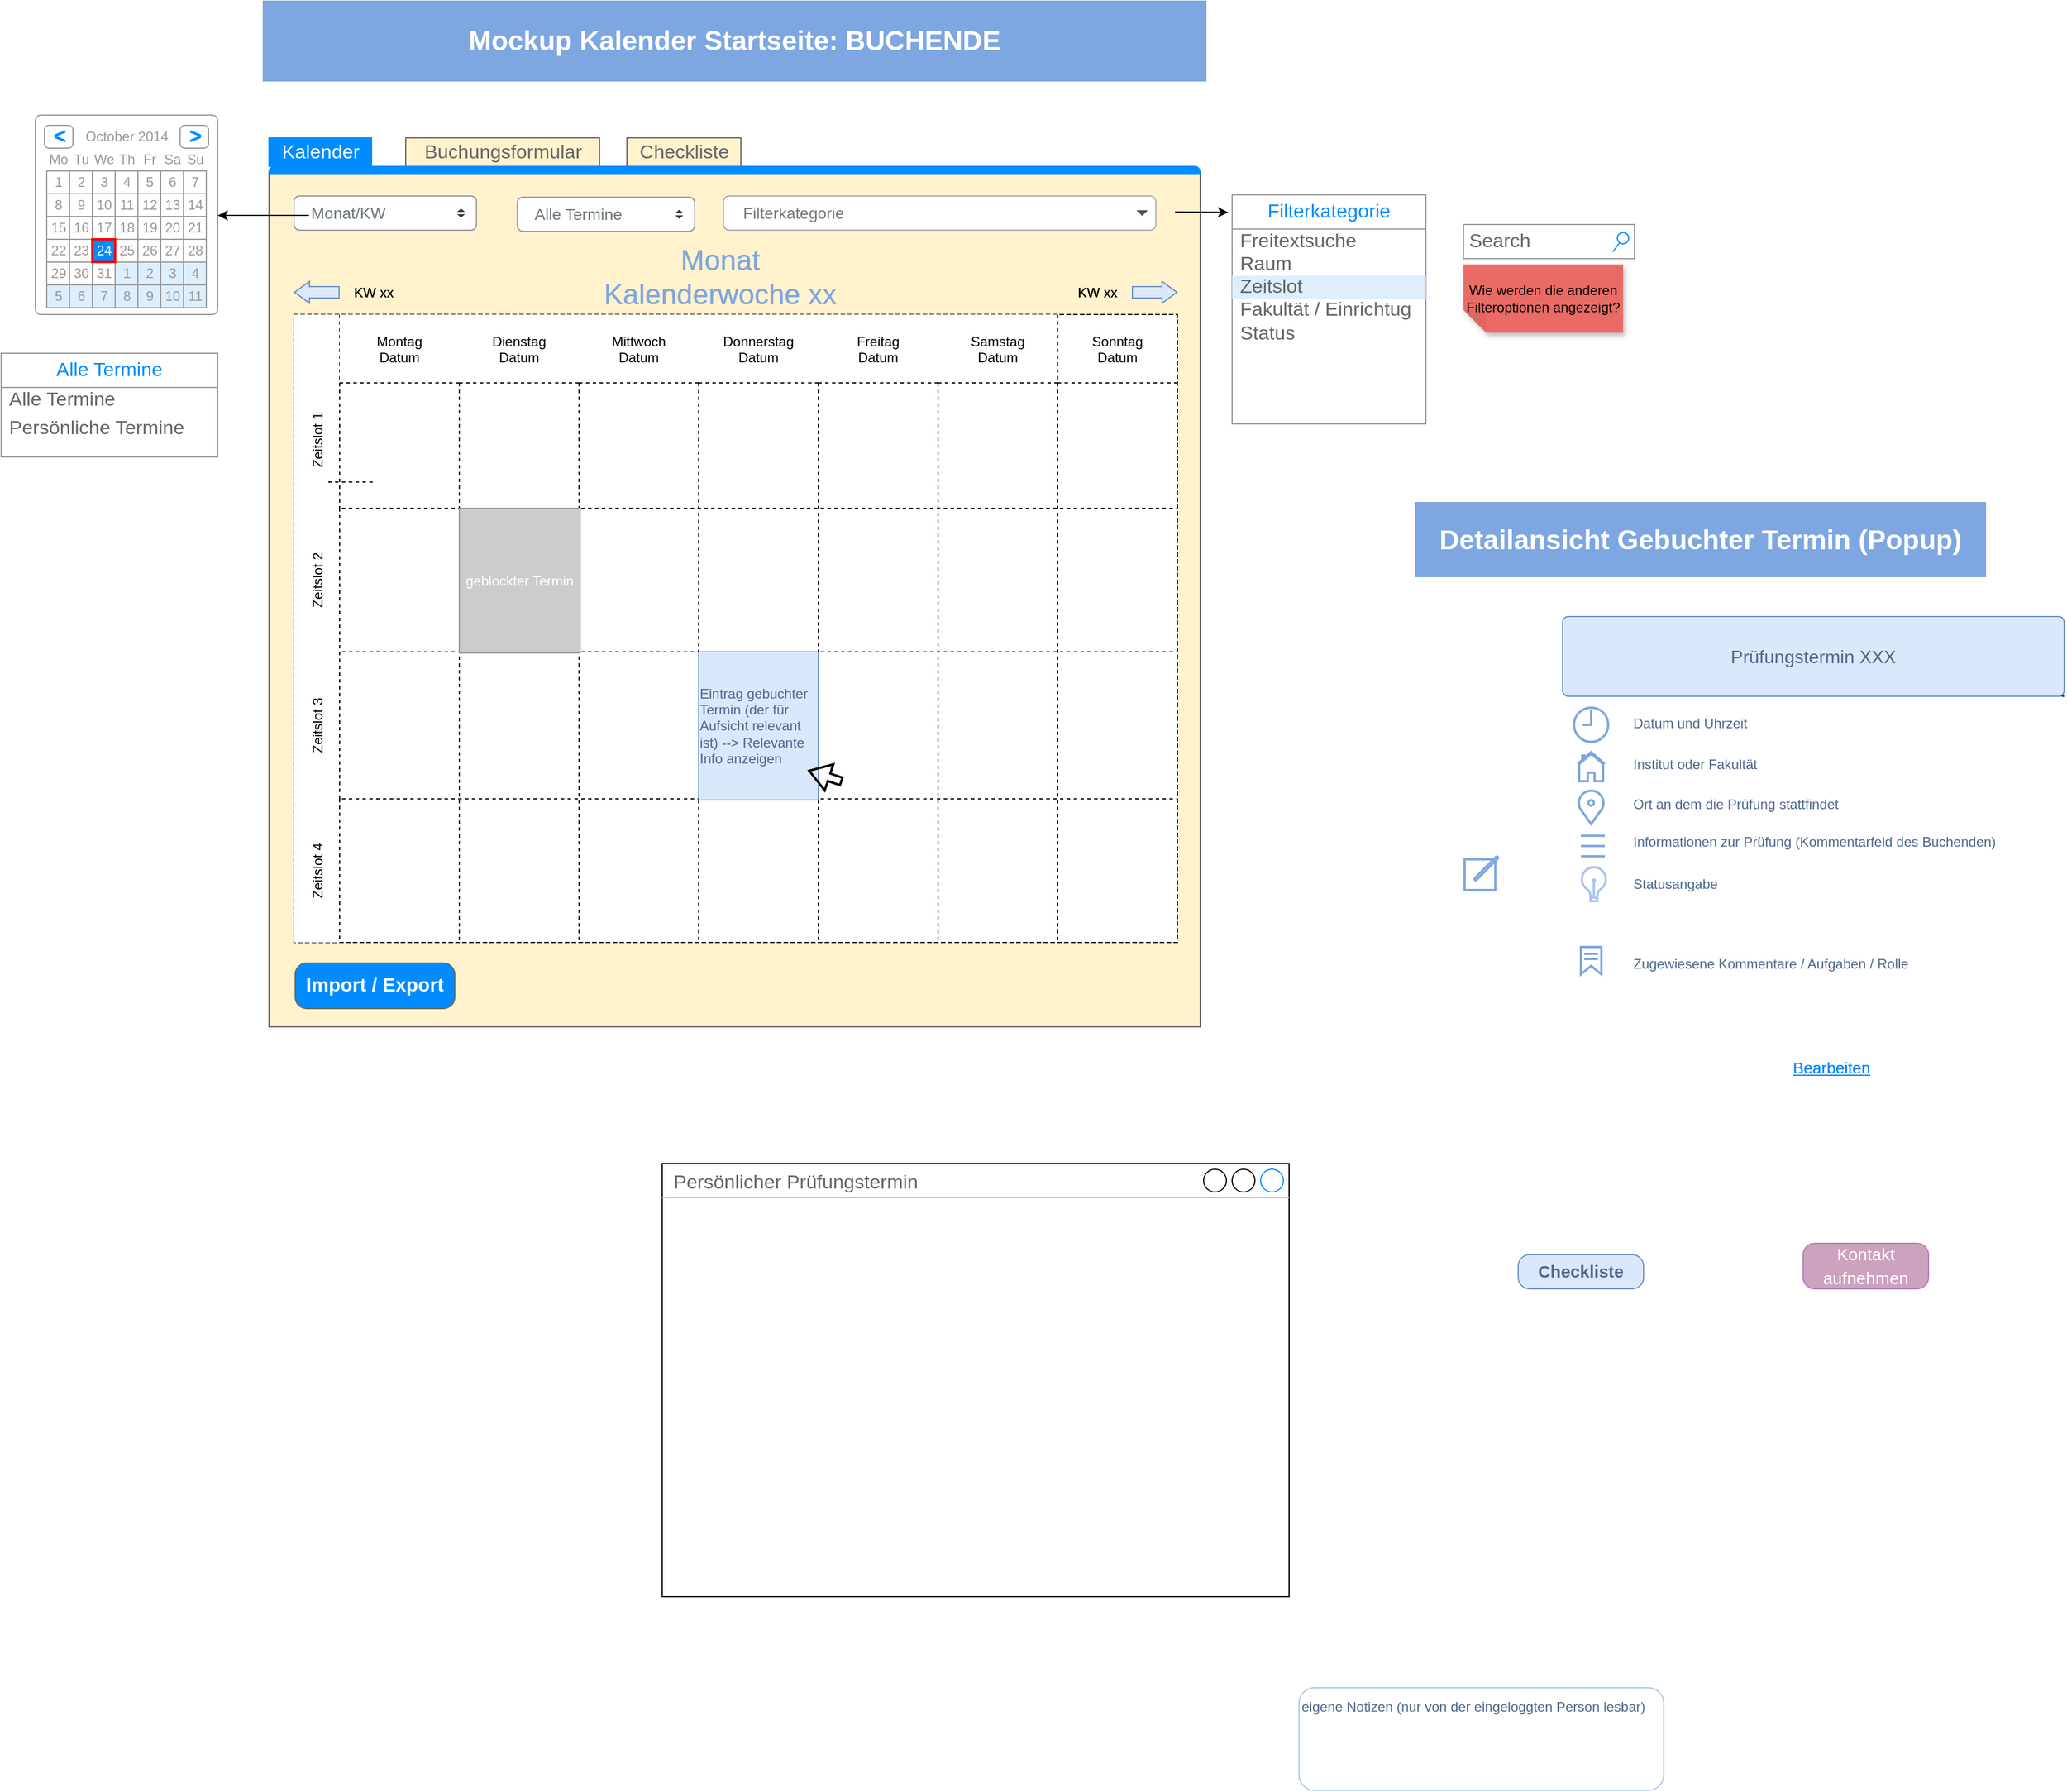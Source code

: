 <mxfile version="24.7.1" type="github" pages="3">
  <diagram name="Kalender" id="cYS-9EuOB4i6pcKZ9MJi">
    <mxGraphModel dx="2641" dy="1080" grid="1" gridSize="10" guides="1" tooltips="1" connect="1" arrows="1" fold="1" page="1" pageScale="1" pageWidth="827" pageHeight="1169" math="0" shadow="0">
      <root>
        <mxCell id="0" />
        <mxCell id="1" value="Kalender" parent="0" />
        <mxCell id="5hnXaATVoiFRzyK2IRA5-192" value="&lt;font style=&quot;font-size: 24px;&quot; color=&quot;#ffffff&quot;&gt;&lt;b&gt;Mockup Kalender Startseite: BUCHENDE&lt;/b&gt;&lt;/font&gt;" style="rounded=0;whiteSpace=wrap;html=1;fillColor=#7EA6E0;strokeColor=#7EA6E0;" vertex="1" parent="1">
          <mxGeometry y="20" width="827" height="70" as="geometry" />
        </mxCell>
        <mxCell id="5hnXaATVoiFRzyK2IRA5-401" value="" style="edgeStyle=orthogonalEdgeStyle;rounded=0;orthogonalLoop=1;jettySize=auto;html=1;" edge="1" parent="1" source="5hnXaATVoiFRzyK2IRA5-394">
          <mxGeometry relative="1" as="geometry">
            <mxPoint x="1052.997" y="231.0" as="targetPoint" />
          </mxGeometry>
        </mxCell>
        <mxCell id="CCN0DATAm5xw3YuDV8w9-180" value="" style="group;movable=0;resizable=0;rotatable=0;deletable=0;editable=0;locked=1;connectable=0;" vertex="1" connectable="0" parent="1">
          <mxGeometry x="5" y="140" width="817" height="780" as="geometry" />
        </mxCell>
        <mxCell id="CCN0DATAm5xw3YuDV8w9-61" value="" style="group;movable=1;resizable=1;rotatable=1;deletable=1;editable=1;locked=0;connectable=1;" vertex="1" connectable="0" parent="CCN0DATAm5xw3YuDV8w9-180">
          <mxGeometry width="817" height="780" as="geometry" />
        </mxCell>
        <mxCell id="IoXwf7EjeMQtzgtA14rk-4" value="" style="strokeWidth=1;shadow=0;dashed=0;align=center;html=1;shape=mxgraph.mockup.containers.marginRect2;rectMarginTop=32;strokeColor=#666666;gradientColor=none;whiteSpace=wrap;fillColor=#FFF2CC;" vertex="1" parent="CCN0DATAm5xw3YuDV8w9-61">
          <mxGeometry width="817" height="780" as="geometry" />
        </mxCell>
        <mxCell id="IoXwf7EjeMQtzgtA14rk-5" value="Buchungsformular" style="strokeColor=inherit;fillColor=inherit;gradientColor=inherit;strokeWidth=1;shadow=0;dashed=0;align=center;html=1;shape=mxgraph.mockup.containers.rrect;rSize=0;fontSize=17;fontColor=#666666;gradientColor=none;" vertex="1" parent="IoXwf7EjeMQtzgtA14rk-4">
          <mxGeometry width="170" height="25" relative="1" as="geometry">
            <mxPoint x="120" as="offset" />
          </mxGeometry>
        </mxCell>
        <mxCell id="IoXwf7EjeMQtzgtA14rk-6" value="Kalender" style="strokeWidth=1;shadow=0;dashed=0;align=center;html=1;shape=mxgraph.mockup.containers.rrect;rSize=0;fontSize=17;fontColor=#ffffff;strokeColor=#008cff;fillColor=#008cff;" vertex="1" parent="IoXwf7EjeMQtzgtA14rk-4">
          <mxGeometry width="90" height="25" relative="1" as="geometry">
            <mxPoint as="offset" />
          </mxGeometry>
        </mxCell>
        <mxCell id="IoXwf7EjeMQtzgtA14rk-7" value="Checkliste" style="strokeColor=inherit;fillColor=inherit;gradientColor=inherit;strokeWidth=1;shadow=0;dashed=0;align=center;html=1;shape=mxgraph.mockup.containers.rrect;rSize=0;fontSize=17;fontColor=#666666;gradientColor=none;" vertex="1" parent="IoXwf7EjeMQtzgtA14rk-4">
          <mxGeometry width="100" height="25" relative="1" as="geometry">
            <mxPoint x="314" as="offset" />
          </mxGeometry>
        </mxCell>
        <mxCell id="IoXwf7EjeMQtzgtA14rk-8" value="" style="strokeWidth=1;shadow=0;dashed=0;align=center;html=1;shape=mxgraph.mockup.containers.topButton;rSize=5;strokeColor=#008cff;fillColor=#008cff;gradientColor=none;resizeWidth=1;movable=0;deletable=1;" vertex="1" parent="IoXwf7EjeMQtzgtA14rk-4">
          <mxGeometry width="817.0" height="7" relative="1" as="geometry">
            <mxPoint y="25" as="offset" />
          </mxGeometry>
        </mxCell>
        <mxCell id="5hnXaATVoiFRzyK2IRA5-256" value="Filterkategorie" style="html=1;shadow=0;dashed=0;shape=mxgraph.bootstrap.rrect;rSize=5;strokeColor=#ABABAB;strokeWidth=1;fillColor=#ffffff;fontColor=#777777;whiteSpace=wrap;align=left;verticalAlign=middle;fontStyle=0;fontSize=14;spacingRight=0;spacing=17;" vertex="1" parent="CCN0DATAm5xw3YuDV8w9-61">
          <mxGeometry x="398.774" y="51" width="379.321" height="30" as="geometry" />
        </mxCell>
        <mxCell id="5hnXaATVoiFRzyK2IRA5-257" value="" style="shape=triangle;direction=south;fillColor=#495057;strokeColor=none;perimeter=none;" vertex="1" parent="5hnXaATVoiFRzyK2IRA5-256">
          <mxGeometry x="1" y="0.5" width="10" height="5" relative="1" as="geometry">
            <mxPoint x="-17" y="-2.5" as="offset" />
          </mxGeometry>
        </mxCell>
        <mxCell id="IoXwf7EjeMQtzgtA14rk-1" value="Alle Termine&amp;nbsp;" style="html=1;shadow=0;dashed=0;shape=mxgraph.bootstrap.rrect;rSize=5;fillColor=#ffffff;strokeColor=#999999;align=left;spacing=15;fontSize=14;fontColor=#6C767D;" vertex="1" parent="CCN0DATAm5xw3YuDV8w9-61">
          <mxGeometry x="217.867" y="52" width="155.619" height="30" as="geometry" />
        </mxCell>
        <mxCell id="IoXwf7EjeMQtzgtA14rk-2" value="" style="shape=triangle;direction=south;fillColor=#343A40;strokeColor=none;perimeter=none;sketch=0;" vertex="1" parent="IoXwf7EjeMQtzgtA14rk-1">
          <mxGeometry x="1" y="0.5" width="7" height="3" relative="1" as="geometry">
            <mxPoint x="-17" y="1" as="offset" />
          </mxGeometry>
        </mxCell>
        <mxCell id="IoXwf7EjeMQtzgtA14rk-3" value="" style="shape=triangle;direction=north;fillColor=#343A40;strokeColor=none;perimeter=none;sketch=0;" vertex="1" parent="IoXwf7EjeMQtzgtA14rk-1">
          <mxGeometry x="1" y="0.5" width="7" height="3" relative="1" as="geometry">
            <mxPoint x="-17" y="-4" as="offset" />
          </mxGeometry>
        </mxCell>
        <mxCell id="5hnXaATVoiFRzyK2IRA5-193" value="" style="shape=table;childLayout=tableLayout;startSize=0;collapsible=0;recursiveResize=0;expand=0;dashed=1;" vertex="1" parent="CCN0DATAm5xw3YuDV8w9-180">
          <mxGeometry x="22" y="155" width="775" height="551" as="geometry" />
        </mxCell>
        <mxCell id="5hnXaATVoiFRzyK2IRA5-194" value="Zeitslot 1                " style="shape=tableRow;horizontal=0;swimlaneHead=0;swimlaneBody=0;top=0;left=0;bottom=0;right=0;dropTarget=0;fontStyle=0;points=[[0,0.5],[1,0.5]];portConstraint=eastwest;startSize=40;collapsible=0;recursiveResize=0;expand=0;fillColor=default;dashed=1;" vertex="1" parent="5hnXaATVoiFRzyK2IRA5-193">
          <mxGeometry width="775" height="170" as="geometry" />
        </mxCell>
        <mxCell id="5hnXaATVoiFRzyK2IRA5-195" value="Montag&#xa;Datum" style="swimlane;swimlaneHead=0;swimlaneBody=0;fontStyle=0;connectable=0;startSize=60;collapsible=0;recursiveResize=0;expand=0;dashed=1;" vertex="1" parent="5hnXaATVoiFRzyK2IRA5-194">
          <mxGeometry x="40" width="105" height="170" as="geometry">
            <mxRectangle width="105" height="170" as="alternateBounds" />
          </mxGeometry>
        </mxCell>
        <mxCell id="5hnXaATVoiFRzyK2IRA5-196" value="Dienstag&#xa;Datum" style="swimlane;swimlaneHead=0;swimlaneBody=0;fontStyle=0;connectable=0;startSize=60;collapsible=0;recursiveResize=0;expand=0;dashed=1;" vertex="1" parent="5hnXaATVoiFRzyK2IRA5-194">
          <mxGeometry x="145" width="105" height="170" as="geometry">
            <mxRectangle width="105" height="170" as="alternateBounds" />
          </mxGeometry>
        </mxCell>
        <mxCell id="5hnXaATVoiFRzyK2IRA5-197" value="Mittwoch&#xa;Datum" style="swimlane;swimlaneHead=0;swimlaneBody=0;fontStyle=0;connectable=0;startSize=60;collapsible=0;recursiveResize=0;expand=0;dashed=1;" vertex="1" parent="5hnXaATVoiFRzyK2IRA5-194">
          <mxGeometry x="250" width="105" height="170" as="geometry">
            <mxRectangle width="105" height="170" as="alternateBounds" />
          </mxGeometry>
        </mxCell>
        <mxCell id="5hnXaATVoiFRzyK2IRA5-198" value="Donnerstag&#xa;Datum" style="swimlane;swimlaneHead=0;swimlaneBody=0;fontStyle=0;connectable=0;startSize=60;collapsible=0;recursiveResize=0;expand=0;dashed=1;" vertex="1" parent="5hnXaATVoiFRzyK2IRA5-194">
          <mxGeometry x="355" width="105" height="170" as="geometry">
            <mxRectangle width="105" height="170" as="alternateBounds" />
          </mxGeometry>
        </mxCell>
        <mxCell id="5hnXaATVoiFRzyK2IRA5-199" value="Freitag&#xa;Datum" style="swimlane;swimlaneHead=0;swimlaneBody=0;fontStyle=0;connectable=0;startSize=60;collapsible=0;recursiveResize=0;expand=0;dashed=1;" vertex="1" parent="5hnXaATVoiFRzyK2IRA5-194">
          <mxGeometry x="460" width="105" height="170" as="geometry">
            <mxRectangle width="105" height="170" as="alternateBounds" />
          </mxGeometry>
        </mxCell>
        <mxCell id="5hnXaATVoiFRzyK2IRA5-200" value="Samstag&#xa;Datum" style="swimlane;swimlaneHead=0;swimlaneBody=0;fontStyle=0;connectable=0;startSize=60;collapsible=0;recursiveResize=0;expand=0;dashed=1;" vertex="1" parent="5hnXaATVoiFRzyK2IRA5-194">
          <mxGeometry x="565" width="105" height="170" as="geometry">
            <mxRectangle width="105" height="170" as="alternateBounds" />
          </mxGeometry>
        </mxCell>
        <mxCell id="5hnXaATVoiFRzyK2IRA5-201" value="Sonntag&#xa;Datum" style="swimlane;swimlaneHead=0;swimlaneBody=0;fontStyle=0;strokeColor=inherit;connectable=0;fillColor=none;startSize=60;collapsible=0;recursiveResize=0;expand=0;dashed=1;" vertex="1" parent="5hnXaATVoiFRzyK2IRA5-194">
          <mxGeometry x="670" width="105" height="170" as="geometry">
            <mxRectangle width="105" height="170" as="alternateBounds" />
          </mxGeometry>
        </mxCell>
        <mxCell id="5hnXaATVoiFRzyK2IRA5-202" value="Zeitslot 2" style="shape=tableRow;horizontal=0;swimlaneHead=0;swimlaneBody=0;top=0;left=0;bottom=0;right=0;dropTarget=0;fontStyle=0;points=[[0,0.5],[1,0.5]];portConstraint=eastwest;startSize=40;collapsible=0;recursiveResize=0;expand=0;dashed=1;" vertex="1" parent="5hnXaATVoiFRzyK2IRA5-193">
          <mxGeometry y="170" width="775" height="126" as="geometry" />
        </mxCell>
        <mxCell id="5hnXaATVoiFRzyK2IRA5-203" value="" style="swimlane;swimlaneHead=0;swimlaneBody=0;fontStyle=0;connectable=0;startSize=0;collapsible=0;recursiveResize=0;expand=0;dashed=1;" vertex="1" parent="5hnXaATVoiFRzyK2IRA5-202">
          <mxGeometry x="40" width="105" height="126" as="geometry">
            <mxRectangle width="105" height="126" as="alternateBounds" />
          </mxGeometry>
        </mxCell>
        <mxCell id="5hnXaATVoiFRzyK2IRA5-204" value="" style="swimlane;swimlaneHead=0;swimlaneBody=0;fontStyle=0;connectable=0;startSize=0;collapsible=0;recursiveResize=0;expand=0;dashed=1;" vertex="1" parent="5hnXaATVoiFRzyK2IRA5-202">
          <mxGeometry x="145" width="105" height="126" as="geometry">
            <mxRectangle width="105" height="126" as="alternateBounds" />
          </mxGeometry>
        </mxCell>
        <mxCell id="5hnXaATVoiFRzyK2IRA5-205" value="&lt;font style=&quot;background-color: rgb(204, 204, 204);&quot; color=&quot;#ffffff&quot;&gt;geblockter Termin&lt;/font&gt;" style="rounded=0;whiteSpace=wrap;html=1;strokeColor=#969696;fillColor=#CCCCCC;" vertex="1" parent="5hnXaATVoiFRzyK2IRA5-204">
          <mxGeometry width="106" height="127" as="geometry" />
        </mxCell>
        <mxCell id="5hnXaATVoiFRzyK2IRA5-206" value="" style="swimlane;swimlaneHead=0;swimlaneBody=0;fontStyle=0;connectable=0;startSize=0;collapsible=0;recursiveResize=0;expand=0;dashed=1;" vertex="1" parent="5hnXaATVoiFRzyK2IRA5-202">
          <mxGeometry x="250" width="105" height="126" as="geometry">
            <mxRectangle width="105" height="126" as="alternateBounds" />
          </mxGeometry>
        </mxCell>
        <mxCell id="5hnXaATVoiFRzyK2IRA5-207" value="" style="swimlane;swimlaneHead=0;swimlaneBody=0;fontStyle=0;connectable=0;startSize=0;collapsible=0;recursiveResize=0;expand=0;dashed=1;" vertex="1" parent="5hnXaATVoiFRzyK2IRA5-202">
          <mxGeometry x="355" width="105" height="126" as="geometry">
            <mxRectangle width="105" height="126" as="alternateBounds" />
          </mxGeometry>
        </mxCell>
        <mxCell id="5hnXaATVoiFRzyK2IRA5-208" value="" style="swimlane;swimlaneHead=0;swimlaneBody=0;fontStyle=0;connectable=0;startSize=0;collapsible=0;recursiveResize=0;expand=0;dashed=1;" vertex="1" parent="5hnXaATVoiFRzyK2IRA5-202">
          <mxGeometry x="460" width="105" height="126" as="geometry">
            <mxRectangle width="105" height="126" as="alternateBounds" />
          </mxGeometry>
        </mxCell>
        <mxCell id="5hnXaATVoiFRzyK2IRA5-209" value="" style="swimlane;swimlaneHead=0;swimlaneBody=0;fontStyle=0;connectable=0;startSize=0;collapsible=0;recursiveResize=0;expand=0;dashed=1;" vertex="1" parent="5hnXaATVoiFRzyK2IRA5-202">
          <mxGeometry x="565" width="105" height="126" as="geometry">
            <mxRectangle width="105" height="126" as="alternateBounds" />
          </mxGeometry>
        </mxCell>
        <mxCell id="5hnXaATVoiFRzyK2IRA5-210" value="" style="swimlane;swimlaneHead=0;swimlaneBody=0;fontStyle=0;connectable=0;strokeColor=inherit;fillColor=none;startSize=0;collapsible=0;recursiveResize=0;expand=0;dashed=1;" vertex="1" parent="5hnXaATVoiFRzyK2IRA5-202">
          <mxGeometry x="670" width="105" height="126" as="geometry">
            <mxRectangle width="105" height="126" as="alternateBounds" />
          </mxGeometry>
        </mxCell>
        <mxCell id="5hnXaATVoiFRzyK2IRA5-211" value="Zeitslot 3" style="shape=tableRow;horizontal=0;swimlaneHead=0;swimlaneBody=0;top=0;left=0;bottom=0;right=0;dropTarget=0;fontStyle=0;points=[[0,0.5],[1,0.5]];portConstraint=eastwest;startSize=40;collapsible=0;recursiveResize=0;expand=0;dashed=1;" vertex="1" parent="5hnXaATVoiFRzyK2IRA5-193">
          <mxGeometry y="296" width="775" height="129" as="geometry" />
        </mxCell>
        <mxCell id="5hnXaATVoiFRzyK2IRA5-212" value="" style="swimlane;swimlaneHead=0;swimlaneBody=0;fontStyle=0;connectable=0;startSize=0;collapsible=0;recursiveResize=0;expand=0;dashed=1;" vertex="1" parent="5hnXaATVoiFRzyK2IRA5-211">
          <mxGeometry x="40" width="105" height="129" as="geometry">
            <mxRectangle width="105" height="129" as="alternateBounds" />
          </mxGeometry>
        </mxCell>
        <mxCell id="5hnXaATVoiFRzyK2IRA5-213" value="" style="swimlane;swimlaneHead=0;swimlaneBody=0;fontStyle=0;connectable=0;startSize=0;collapsible=0;recursiveResize=0;expand=0;dashed=1;" vertex="1" parent="5hnXaATVoiFRzyK2IRA5-211">
          <mxGeometry x="145" width="105" height="129" as="geometry">
            <mxRectangle width="105" height="129" as="alternateBounds" />
          </mxGeometry>
        </mxCell>
        <mxCell id="5hnXaATVoiFRzyK2IRA5-214" value="" style="swimlane;swimlaneHead=0;swimlaneBody=0;fontStyle=0;connectable=0;startSize=0;collapsible=0;recursiveResize=0;expand=0;dashed=1;" vertex="1" parent="5hnXaATVoiFRzyK2IRA5-211">
          <mxGeometry x="250" width="105" height="129" as="geometry">
            <mxRectangle width="105" height="129" as="alternateBounds" />
          </mxGeometry>
        </mxCell>
        <mxCell id="5hnXaATVoiFRzyK2IRA5-215" value="" style="swimlane;swimlaneHead=0;swimlaneBody=0;fontStyle=0;connectable=0;startSize=0;collapsible=0;recursiveResize=0;expand=0;dashed=1;" vertex="1" parent="5hnXaATVoiFRzyK2IRA5-211">
          <mxGeometry x="355" width="105" height="129" as="geometry">
            <mxRectangle width="105" height="129" as="alternateBounds" />
          </mxGeometry>
        </mxCell>
        <mxCell id="5hnXaATVoiFRzyK2IRA5-216" value="&lt;div align=&quot;left&quot;&gt;&lt;font color=&quot;#4f688c&quot;&gt;Eintrag gebuchter Termin (der für Aufsicht relevant ist) --&amp;gt; Relevante Info anzeigen&lt;br&gt;&lt;/font&gt;&lt;/div&gt;" style="rounded=0;whiteSpace=wrap;html=1;fillColor=#dae8fc;strokeColor=#6c8ebf;" vertex="1" parent="5hnXaATVoiFRzyK2IRA5-215">
          <mxGeometry width="105" height="130" as="geometry" />
        </mxCell>
        <mxCell id="5hnXaATVoiFRzyK2IRA5-217" value="" style="shape=flexArrow;endArrow=classic;html=1;rounded=0;width=6;endSize=5.45;strokeWidth=2;endWidth=15;" edge="1" parent="5hnXaATVoiFRzyK2IRA5-215">
          <mxGeometry width="50" height="50" relative="1" as="geometry">
            <mxPoint x="126" y="114" as="sourcePoint" />
            <mxPoint x="96" y="104" as="targetPoint" />
          </mxGeometry>
        </mxCell>
        <mxCell id="5hnXaATVoiFRzyK2IRA5-218" value="" style="swimlane;swimlaneHead=0;swimlaneBody=0;fontStyle=0;connectable=0;startSize=0;collapsible=0;recursiveResize=0;expand=0;dashed=1;" vertex="1" parent="5hnXaATVoiFRzyK2IRA5-211">
          <mxGeometry x="460" width="105" height="129" as="geometry">
            <mxRectangle width="105" height="129" as="alternateBounds" />
          </mxGeometry>
        </mxCell>
        <mxCell id="5hnXaATVoiFRzyK2IRA5-220" value="" style="swimlane;swimlaneHead=0;swimlaneBody=0;fontStyle=0;connectable=0;startSize=0;collapsible=0;recursiveResize=0;expand=0;dashed=1;" vertex="1" parent="5hnXaATVoiFRzyK2IRA5-211">
          <mxGeometry x="565" width="105" height="129" as="geometry">
            <mxRectangle width="105" height="129" as="alternateBounds" />
          </mxGeometry>
        </mxCell>
        <mxCell id="5hnXaATVoiFRzyK2IRA5-221" value="" style="swimlane;swimlaneHead=0;swimlaneBody=0;fontStyle=0;connectable=0;strokeColor=inherit;fillColor=none;startSize=0;collapsible=0;recursiveResize=0;expand=0;dashed=1;" vertex="1" parent="5hnXaATVoiFRzyK2IRA5-211">
          <mxGeometry x="670" width="105" height="129" as="geometry">
            <mxRectangle width="105" height="129" as="alternateBounds" />
          </mxGeometry>
        </mxCell>
        <mxCell id="5hnXaATVoiFRzyK2IRA5-222" value="Zeitslot 4" style="shape=tableRow;horizontal=0;swimlaneHead=0;swimlaneBody=0;top=0;left=0;bottom=0;right=0;dropTarget=0;fontStyle=0;points=[[0,0.5],[1,0.5]];portConstraint=eastwest;startSize=40;collapsible=0;recursiveResize=0;expand=0;dashed=1;" vertex="1" parent="5hnXaATVoiFRzyK2IRA5-193">
          <mxGeometry y="425" width="775" height="126" as="geometry" />
        </mxCell>
        <mxCell id="5hnXaATVoiFRzyK2IRA5-223" value="" style="swimlane;swimlaneHead=0;swimlaneBody=0;fontStyle=0;connectable=0;strokeColor=inherit;fillColor=none;startSize=0;collapsible=0;recursiveResize=0;expand=0;dashed=1;" vertex="1" parent="5hnXaATVoiFRzyK2IRA5-222">
          <mxGeometry x="40" width="105" height="126" as="geometry">
            <mxRectangle width="105" height="126" as="alternateBounds" />
          </mxGeometry>
        </mxCell>
        <mxCell id="5hnXaATVoiFRzyK2IRA5-224" value="" style="swimlane;swimlaneHead=0;swimlaneBody=0;fontStyle=0;connectable=0;strokeColor=inherit;fillColor=none;startSize=0;collapsible=0;recursiveResize=0;expand=0;dashed=1;" vertex="1" parent="5hnXaATVoiFRzyK2IRA5-222">
          <mxGeometry x="145" width="105" height="126" as="geometry">
            <mxRectangle width="105" height="126" as="alternateBounds" />
          </mxGeometry>
        </mxCell>
        <mxCell id="5hnXaATVoiFRzyK2IRA5-225" value="" style="swimlane;swimlaneHead=0;swimlaneBody=0;fontStyle=0;connectable=0;strokeColor=inherit;fillColor=none;startSize=0;collapsible=0;recursiveResize=0;expand=0;dashed=1;" vertex="1" parent="5hnXaATVoiFRzyK2IRA5-222">
          <mxGeometry x="250" width="105" height="126" as="geometry">
            <mxRectangle width="105" height="126" as="alternateBounds" />
          </mxGeometry>
        </mxCell>
        <mxCell id="5hnXaATVoiFRzyK2IRA5-226" value="" style="swimlane;swimlaneHead=0;swimlaneBody=0;fontStyle=0;connectable=0;strokeColor=inherit;fillColor=none;startSize=0;collapsible=0;recursiveResize=0;expand=0;dashed=1;" vertex="1" parent="5hnXaATVoiFRzyK2IRA5-222">
          <mxGeometry x="355" width="105" height="126" as="geometry">
            <mxRectangle width="105" height="126" as="alternateBounds" />
          </mxGeometry>
        </mxCell>
        <mxCell id="5hnXaATVoiFRzyK2IRA5-227" value="" style="swimlane;swimlaneHead=0;swimlaneBody=0;fontStyle=0;connectable=0;strokeColor=inherit;fillColor=none;startSize=0;collapsible=0;recursiveResize=0;expand=0;dashed=1;" vertex="1" parent="5hnXaATVoiFRzyK2IRA5-222">
          <mxGeometry x="460" width="105" height="126" as="geometry">
            <mxRectangle width="105" height="126" as="alternateBounds" />
          </mxGeometry>
        </mxCell>
        <mxCell id="5hnXaATVoiFRzyK2IRA5-228" value="" style="swimlane;swimlaneHead=0;swimlaneBody=0;fontStyle=0;connectable=0;strokeColor=inherit;fillColor=none;startSize=0;collapsible=0;recursiveResize=0;expand=0;dashed=1;" vertex="1" parent="5hnXaATVoiFRzyK2IRA5-222">
          <mxGeometry x="565" width="105" height="126" as="geometry">
            <mxRectangle width="105" height="126" as="alternateBounds" />
          </mxGeometry>
        </mxCell>
        <mxCell id="5hnXaATVoiFRzyK2IRA5-229" value="" style="swimlane;swimlaneHead=0;swimlaneBody=0;fontStyle=0;connectable=0;strokeColor=inherit;fillColor=none;startSize=0;collapsible=0;recursiveResize=0;expand=0;dashed=1;" vertex="1" parent="5hnXaATVoiFRzyK2IRA5-222">
          <mxGeometry x="670" width="105" height="126" as="geometry">
            <mxRectangle width="105" height="126" as="alternateBounds" />
          </mxGeometry>
        </mxCell>
        <mxCell id="5hnXaATVoiFRzyK2IRA5-230" value="" style="shape=flexArrow;endArrow=classic;html=1;rounded=0;endWidth=8;endSize=4;fillColor=#dae8fc;strokeColor=#6c8ebf;" edge="1" parent="CCN0DATAm5xw3YuDV8w9-180">
          <mxGeometry width="50" height="50" relative="1" as="geometry">
            <mxPoint x="62" y="135.5" as="sourcePoint" />
            <mxPoint x="22" y="135.5" as="targetPoint" />
          </mxGeometry>
        </mxCell>
        <mxCell id="5hnXaATVoiFRzyK2IRA5-231" value="" style="shape=flexArrow;endArrow=classic;html=1;rounded=0;endWidth=8;endSize=4;fillColor=#dae8fc;strokeColor=#6c8ebf;" edge="1" parent="CCN0DATAm5xw3YuDV8w9-180">
          <mxGeometry width="50" height="50" relative="1" as="geometry">
            <mxPoint x="757" y="135.5" as="sourcePoint" />
            <mxPoint x="797" y="135.5" as="targetPoint" />
          </mxGeometry>
        </mxCell>
        <mxCell id="5hnXaATVoiFRzyK2IRA5-232" value="&lt;div&gt;&lt;font style=&quot;font-size: 25px;&quot;&gt;Monat&lt;br&gt;&lt;/font&gt;&lt;/div&gt;&lt;div&gt;&lt;font style=&quot;font-size: 25px;&quot;&gt;Kalenderwoche xx&lt;/font&gt;&lt;/div&gt;" style="text;html=1;align=center;verticalAlign=middle;whiteSpace=wrap;rounded=0;fontColor=#7EA6E0;" vertex="1" parent="CCN0DATAm5xw3YuDV8w9-180">
          <mxGeometry x="251" y="91" width="290" height="60" as="geometry" />
        </mxCell>
        <mxCell id="5hnXaATVoiFRzyK2IRA5-233" value="KW xx" style="text;html=1;align=center;verticalAlign=middle;whiteSpace=wrap;rounded=0;" vertex="1" parent="CCN0DATAm5xw3YuDV8w9-180">
          <mxGeometry x="62" y="121" width="60" height="30" as="geometry" />
        </mxCell>
        <mxCell id="5hnXaATVoiFRzyK2IRA5-234" value="KW xx" style="text;html=1;align=center;verticalAlign=middle;whiteSpace=wrap;rounded=0;" vertex="1" parent="CCN0DATAm5xw3YuDV8w9-180">
          <mxGeometry x="697" y="121" width="60" height="30" as="geometry" />
        </mxCell>
        <mxCell id="5hnXaATVoiFRzyK2IRA5-237" value="Monat/KW" style="html=1;shadow=0;dashed=0;shape=mxgraph.bootstrap.rrect;rSize=5;fillColor=#ffffff;strokeColor=#999999;align=left;spacing=15;fontSize=14;fontColor=#6C767D;" vertex="1" parent="CCN0DATAm5xw3YuDV8w9-180">
          <mxGeometry x="22" y="51" width="160" height="30" as="geometry" />
        </mxCell>
        <mxCell id="5hnXaATVoiFRzyK2IRA5-238" value="" style="shape=triangle;direction=south;fillColor=#343A40;strokeColor=none;perimeter=none;sketch=0;" vertex="1" parent="5hnXaATVoiFRzyK2IRA5-237">
          <mxGeometry x="1" y="0.5" width="7" height="3" relative="1" as="geometry">
            <mxPoint x="-17" y="1" as="offset" />
          </mxGeometry>
        </mxCell>
        <mxCell id="5hnXaATVoiFRzyK2IRA5-239" value="" style="shape=triangle;direction=north;fillColor=#343A40;strokeColor=none;perimeter=none;sketch=0;" vertex="1" parent="5hnXaATVoiFRzyK2IRA5-237">
          <mxGeometry x="1" y="0.5" width="7" height="3" relative="1" as="geometry">
            <mxPoint x="-17" y="-4" as="offset" />
          </mxGeometry>
        </mxCell>
        <mxCell id="5hnXaATVoiFRzyK2IRA5-247" value="" style="line;strokeWidth=1;html=1;dashed=1;" vertex="1" parent="CCN0DATAm5xw3YuDV8w9-180">
          <mxGeometry x="52" y="297" width="40" height="10" as="geometry" />
        </mxCell>
        <mxCell id="CCN0DATAm5xw3YuDV8w9-62" value="" style="shape=table;childLayout=tableLayout;startSize=0;collapsible=0;recursiveResize=0;expand=0;dashed=1;" vertex="1" parent="CCN0DATAm5xw3YuDV8w9-180">
          <mxGeometry x="22" y="155" width="775" height="551.0" as="geometry" />
        </mxCell>
        <mxCell id="CCN0DATAm5xw3YuDV8w9-63" value="Zeitslot 1                " style="shape=tableRow;horizontal=0;swimlaneHead=0;swimlaneBody=0;top=0;left=0;bottom=0;right=0;dropTarget=0;fontStyle=0;points=[[0,0.5],[1,0.5]];portConstraint=eastwest;startSize=40;collapsible=0;recursiveResize=0;expand=0;fillColor=default;dashed=1;" vertex="1" parent="CCN0DATAm5xw3YuDV8w9-62">
          <mxGeometry width="775" height="170" as="geometry" />
        </mxCell>
        <mxCell id="CCN0DATAm5xw3YuDV8w9-64" value="Montag&#xa;Datum" style="swimlane;swimlaneHead=0;swimlaneBody=0;fontStyle=0;connectable=0;startSize=60;collapsible=0;recursiveResize=0;expand=0;dashed=1;" vertex="1" parent="CCN0DATAm5xw3YuDV8w9-63">
          <mxGeometry x="40" width="105" height="170" as="geometry">
            <mxRectangle width="105" height="170" as="alternateBounds" />
          </mxGeometry>
        </mxCell>
        <mxCell id="CCN0DATAm5xw3YuDV8w9-65" value="Dienstag&#xa;Datum" style="swimlane;swimlaneHead=0;swimlaneBody=0;fontStyle=0;connectable=0;startSize=60;collapsible=0;recursiveResize=0;expand=0;dashed=1;" vertex="1" parent="CCN0DATAm5xw3YuDV8w9-63">
          <mxGeometry x="145" width="105" height="170" as="geometry">
            <mxRectangle width="105" height="170" as="alternateBounds" />
          </mxGeometry>
        </mxCell>
        <mxCell id="CCN0DATAm5xw3YuDV8w9-66" value="Mittwoch&#xa;Datum" style="swimlane;swimlaneHead=0;swimlaneBody=0;fontStyle=0;connectable=0;startSize=60;collapsible=0;recursiveResize=0;expand=0;dashed=1;" vertex="1" parent="CCN0DATAm5xw3YuDV8w9-63">
          <mxGeometry x="250" width="105" height="170" as="geometry">
            <mxRectangle width="105" height="170" as="alternateBounds" />
          </mxGeometry>
        </mxCell>
        <mxCell id="CCN0DATAm5xw3YuDV8w9-67" value="Donnerstag&#xa;Datum" style="swimlane;swimlaneHead=0;swimlaneBody=0;fontStyle=0;connectable=0;startSize=60;collapsible=0;recursiveResize=0;expand=0;dashed=1;" vertex="1" parent="CCN0DATAm5xw3YuDV8w9-63">
          <mxGeometry x="355" width="105" height="170" as="geometry">
            <mxRectangle width="105" height="170" as="alternateBounds" />
          </mxGeometry>
        </mxCell>
        <mxCell id="CCN0DATAm5xw3YuDV8w9-68" value="Freitag&#xa;Datum" style="swimlane;swimlaneHead=0;swimlaneBody=0;fontStyle=0;connectable=0;startSize=60;collapsible=0;recursiveResize=0;expand=0;dashed=1;" vertex="1" parent="CCN0DATAm5xw3YuDV8w9-63">
          <mxGeometry x="460" width="105" height="170" as="geometry">
            <mxRectangle width="105" height="170" as="alternateBounds" />
          </mxGeometry>
        </mxCell>
        <mxCell id="CCN0DATAm5xw3YuDV8w9-69" value="Samstag&#xa;Datum" style="swimlane;swimlaneHead=0;swimlaneBody=0;fontStyle=0;connectable=0;startSize=60;collapsible=0;recursiveResize=0;expand=0;dashed=1;" vertex="1" parent="CCN0DATAm5xw3YuDV8w9-63">
          <mxGeometry x="565" width="105" height="170" as="geometry">
            <mxRectangle width="105" height="170" as="alternateBounds" />
          </mxGeometry>
        </mxCell>
        <mxCell id="CCN0DATAm5xw3YuDV8w9-70" value="Sonntag&#xa;Datum" style="swimlane;swimlaneHead=0;swimlaneBody=0;fontStyle=0;strokeColor=inherit;connectable=0;fillColor=none;startSize=60;collapsible=0;recursiveResize=0;expand=0;dashed=1;" vertex="1" parent="CCN0DATAm5xw3YuDV8w9-63">
          <mxGeometry x="670" width="105" height="170" as="geometry">
            <mxRectangle width="105" height="170" as="alternateBounds" />
          </mxGeometry>
        </mxCell>
        <mxCell id="CCN0DATAm5xw3YuDV8w9-71" value="Zeitslot 2" style="shape=tableRow;horizontal=0;swimlaneHead=0;swimlaneBody=0;top=0;left=0;bottom=0;right=0;dropTarget=0;fontStyle=0;points=[[0,0.5],[1,0.5]];portConstraint=eastwest;startSize=40;collapsible=0;recursiveResize=0;expand=0;dashed=1;" vertex="1" parent="CCN0DATAm5xw3YuDV8w9-62">
          <mxGeometry y="170" width="775" height="126" as="geometry" />
        </mxCell>
        <mxCell id="CCN0DATAm5xw3YuDV8w9-72" value="" style="swimlane;swimlaneHead=0;swimlaneBody=0;fontStyle=0;connectable=0;startSize=0;collapsible=0;recursiveResize=0;expand=0;dashed=1;" vertex="1" parent="CCN0DATAm5xw3YuDV8w9-71">
          <mxGeometry x="40" width="105" height="126" as="geometry">
            <mxRectangle width="105" height="126" as="alternateBounds" />
          </mxGeometry>
        </mxCell>
        <mxCell id="CCN0DATAm5xw3YuDV8w9-73" value="" style="swimlane;swimlaneHead=0;swimlaneBody=0;fontStyle=0;connectable=0;startSize=0;collapsible=0;recursiveResize=0;expand=0;dashed=1;" vertex="1" parent="CCN0DATAm5xw3YuDV8w9-71">
          <mxGeometry x="145" width="105" height="126" as="geometry">
            <mxRectangle width="105" height="126" as="alternateBounds" />
          </mxGeometry>
        </mxCell>
        <mxCell id="CCN0DATAm5xw3YuDV8w9-74" value="&lt;font style=&quot;background-color: rgb(204, 204, 204);&quot; color=&quot;#ffffff&quot;&gt;geblockter Termin&lt;/font&gt;" style="rounded=0;whiteSpace=wrap;html=1;strokeColor=#969696;fillColor=#CCCCCC;" vertex="1" parent="CCN0DATAm5xw3YuDV8w9-73">
          <mxGeometry width="106" height="127" as="geometry" />
        </mxCell>
        <mxCell id="CCN0DATAm5xw3YuDV8w9-75" value="" style="swimlane;swimlaneHead=0;swimlaneBody=0;fontStyle=0;connectable=0;startSize=0;collapsible=0;recursiveResize=0;expand=0;dashed=1;" vertex="1" parent="CCN0DATAm5xw3YuDV8w9-71">
          <mxGeometry x="250" width="105" height="126" as="geometry">
            <mxRectangle width="105" height="126" as="alternateBounds" />
          </mxGeometry>
        </mxCell>
        <mxCell id="CCN0DATAm5xw3YuDV8w9-76" value="" style="swimlane;swimlaneHead=0;swimlaneBody=0;fontStyle=0;connectable=0;startSize=0;collapsible=0;recursiveResize=0;expand=0;dashed=1;" vertex="1" parent="CCN0DATAm5xw3YuDV8w9-71">
          <mxGeometry x="355" width="105" height="126" as="geometry">
            <mxRectangle width="105" height="126" as="alternateBounds" />
          </mxGeometry>
        </mxCell>
        <mxCell id="CCN0DATAm5xw3YuDV8w9-77" value="" style="swimlane;swimlaneHead=0;swimlaneBody=0;fontStyle=0;connectable=0;startSize=0;collapsible=0;recursiveResize=0;expand=0;dashed=1;" vertex="1" parent="CCN0DATAm5xw3YuDV8w9-71">
          <mxGeometry x="460" width="105" height="126" as="geometry">
            <mxRectangle width="105" height="126" as="alternateBounds" />
          </mxGeometry>
        </mxCell>
        <mxCell id="CCN0DATAm5xw3YuDV8w9-78" value="" style="swimlane;swimlaneHead=0;swimlaneBody=0;fontStyle=0;connectable=0;startSize=0;collapsible=0;recursiveResize=0;expand=0;dashed=1;" vertex="1" parent="CCN0DATAm5xw3YuDV8w9-71">
          <mxGeometry x="565" width="105" height="126" as="geometry">
            <mxRectangle width="105" height="126" as="alternateBounds" />
          </mxGeometry>
        </mxCell>
        <mxCell id="CCN0DATAm5xw3YuDV8w9-79" value="" style="swimlane;swimlaneHead=0;swimlaneBody=0;fontStyle=0;connectable=0;strokeColor=inherit;fillColor=none;startSize=0;collapsible=0;recursiveResize=0;expand=0;dashed=1;" vertex="1" parent="CCN0DATAm5xw3YuDV8w9-71">
          <mxGeometry x="670" width="105" height="126" as="geometry">
            <mxRectangle width="105" height="126" as="alternateBounds" />
          </mxGeometry>
        </mxCell>
        <mxCell id="CCN0DATAm5xw3YuDV8w9-80" value="Zeitslot 3" style="shape=tableRow;horizontal=0;swimlaneHead=0;swimlaneBody=0;top=0;left=0;bottom=0;right=0;dropTarget=0;fontStyle=0;points=[[0,0.5],[1,0.5]];portConstraint=eastwest;startSize=40;collapsible=0;recursiveResize=0;expand=0;dashed=1;" vertex="1" parent="CCN0DATAm5xw3YuDV8w9-62">
          <mxGeometry y="296" width="775" height="129" as="geometry" />
        </mxCell>
        <mxCell id="CCN0DATAm5xw3YuDV8w9-81" value="" style="swimlane;swimlaneHead=0;swimlaneBody=0;fontStyle=0;connectable=0;startSize=0;collapsible=0;recursiveResize=0;expand=0;dashed=1;" vertex="1" parent="CCN0DATAm5xw3YuDV8w9-80">
          <mxGeometry x="40" width="105" height="129" as="geometry">
            <mxRectangle width="105" height="129" as="alternateBounds" />
          </mxGeometry>
        </mxCell>
        <mxCell id="CCN0DATAm5xw3YuDV8w9-82" value="" style="swimlane;swimlaneHead=0;swimlaneBody=0;fontStyle=0;connectable=0;startSize=0;collapsible=0;recursiveResize=0;expand=0;dashed=1;" vertex="1" parent="CCN0DATAm5xw3YuDV8w9-80">
          <mxGeometry x="145" width="105" height="129" as="geometry">
            <mxRectangle width="105" height="129" as="alternateBounds" />
          </mxGeometry>
        </mxCell>
        <mxCell id="CCN0DATAm5xw3YuDV8w9-83" value="" style="swimlane;swimlaneHead=0;swimlaneBody=0;fontStyle=0;connectable=0;startSize=0;collapsible=0;recursiveResize=0;expand=0;dashed=1;" vertex="1" parent="CCN0DATAm5xw3YuDV8w9-80">
          <mxGeometry x="250" width="105" height="129" as="geometry">
            <mxRectangle width="105" height="129" as="alternateBounds" />
          </mxGeometry>
        </mxCell>
        <mxCell id="CCN0DATAm5xw3YuDV8w9-84" value="" style="swimlane;swimlaneHead=0;swimlaneBody=0;fontStyle=0;connectable=0;startSize=0;collapsible=0;recursiveResize=0;expand=0;dashed=1;" vertex="1" parent="CCN0DATAm5xw3YuDV8w9-80">
          <mxGeometry x="355" width="105" height="129" as="geometry">
            <mxRectangle width="105" height="129" as="alternateBounds" />
          </mxGeometry>
        </mxCell>
        <mxCell id="CCN0DATAm5xw3YuDV8w9-85" value="&lt;div align=&quot;left&quot;&gt;&lt;font color=&quot;#4f688c&quot;&gt;Eintrag gebuchter Termin (der für Aufsicht relevant ist) --&amp;gt; Relevante Info anzeigen&lt;br&gt;&lt;/font&gt;&lt;/div&gt;" style="rounded=0;whiteSpace=wrap;html=1;fillColor=#dae8fc;strokeColor=#6c8ebf;" vertex="1" parent="CCN0DATAm5xw3YuDV8w9-84">
          <mxGeometry width="105" height="130" as="geometry" />
        </mxCell>
        <mxCell id="CCN0DATAm5xw3YuDV8w9-86" value="" style="shape=flexArrow;endArrow=classic;html=1;rounded=0;width=6;endSize=5.45;strokeWidth=2;endWidth=15;" edge="1" parent="CCN0DATAm5xw3YuDV8w9-84">
          <mxGeometry width="50" height="50" relative="1" as="geometry">
            <mxPoint x="126" y="114" as="sourcePoint" />
            <mxPoint x="96" y="104" as="targetPoint" />
          </mxGeometry>
        </mxCell>
        <mxCell id="CCN0DATAm5xw3YuDV8w9-87" value="" style="swimlane;swimlaneHead=0;swimlaneBody=0;fontStyle=0;connectable=0;startSize=0;collapsible=0;recursiveResize=0;expand=0;dashed=1;" vertex="1" parent="CCN0DATAm5xw3YuDV8w9-80">
          <mxGeometry x="460" width="105" height="129" as="geometry">
            <mxRectangle width="105" height="129" as="alternateBounds" />
          </mxGeometry>
        </mxCell>
        <mxCell id="CCN0DATAm5xw3YuDV8w9-88" value="" style="swimlane;swimlaneHead=0;swimlaneBody=0;fontStyle=0;connectable=0;startSize=0;collapsible=0;recursiveResize=0;expand=0;dashed=1;" vertex="1" parent="CCN0DATAm5xw3YuDV8w9-80">
          <mxGeometry x="565" width="105" height="129" as="geometry">
            <mxRectangle width="105" height="129" as="alternateBounds" />
          </mxGeometry>
        </mxCell>
        <mxCell id="CCN0DATAm5xw3YuDV8w9-89" value="" style="swimlane;swimlaneHead=0;swimlaneBody=0;fontStyle=0;connectable=0;strokeColor=inherit;fillColor=none;startSize=0;collapsible=0;recursiveResize=0;expand=0;dashed=1;" vertex="1" parent="CCN0DATAm5xw3YuDV8w9-80">
          <mxGeometry x="670" width="105" height="129" as="geometry">
            <mxRectangle width="105" height="129" as="alternateBounds" />
          </mxGeometry>
        </mxCell>
        <mxCell id="CCN0DATAm5xw3YuDV8w9-90" value="Zeitslot 4" style="shape=tableRow;horizontal=0;swimlaneHead=0;swimlaneBody=0;top=0;left=0;bottom=0;right=0;dropTarget=0;fontStyle=0;points=[[0,0.5],[1,0.5]];portConstraint=eastwest;startSize=40;collapsible=0;recursiveResize=0;expand=0;dashed=1;" vertex="1" parent="CCN0DATAm5xw3YuDV8w9-62">
          <mxGeometry y="425" width="775" height="126" as="geometry" />
        </mxCell>
        <mxCell id="CCN0DATAm5xw3YuDV8w9-91" value="" style="swimlane;swimlaneHead=0;swimlaneBody=0;fontStyle=0;connectable=0;strokeColor=inherit;fillColor=none;startSize=0;collapsible=0;recursiveResize=0;expand=0;dashed=1;" vertex="1" parent="CCN0DATAm5xw3YuDV8w9-90">
          <mxGeometry x="40" width="105" height="126" as="geometry">
            <mxRectangle width="105" height="126" as="alternateBounds" />
          </mxGeometry>
        </mxCell>
        <mxCell id="CCN0DATAm5xw3YuDV8w9-92" value="" style="swimlane;swimlaneHead=0;swimlaneBody=0;fontStyle=0;connectable=0;strokeColor=inherit;fillColor=none;startSize=0;collapsible=0;recursiveResize=0;expand=0;dashed=1;" vertex="1" parent="CCN0DATAm5xw3YuDV8w9-90">
          <mxGeometry x="145" width="105" height="126" as="geometry">
            <mxRectangle width="105" height="126" as="alternateBounds" />
          </mxGeometry>
        </mxCell>
        <mxCell id="CCN0DATAm5xw3YuDV8w9-93" value="" style="swimlane;swimlaneHead=0;swimlaneBody=0;fontStyle=0;connectable=0;strokeColor=inherit;fillColor=none;startSize=0;collapsible=0;recursiveResize=0;expand=0;dashed=1;" vertex="1" parent="CCN0DATAm5xw3YuDV8w9-90">
          <mxGeometry x="250" width="105" height="126" as="geometry">
            <mxRectangle width="105" height="126" as="alternateBounds" />
          </mxGeometry>
        </mxCell>
        <mxCell id="CCN0DATAm5xw3YuDV8w9-94" value="" style="swimlane;swimlaneHead=0;swimlaneBody=0;fontStyle=0;connectable=0;strokeColor=inherit;fillColor=none;startSize=0;collapsible=0;recursiveResize=0;expand=0;dashed=1;" vertex="1" parent="CCN0DATAm5xw3YuDV8w9-90">
          <mxGeometry x="355" width="105" height="126" as="geometry">
            <mxRectangle width="105" height="126" as="alternateBounds" />
          </mxGeometry>
        </mxCell>
        <mxCell id="CCN0DATAm5xw3YuDV8w9-95" value="" style="swimlane;swimlaneHead=0;swimlaneBody=0;fontStyle=0;connectable=0;strokeColor=inherit;fillColor=none;startSize=0;collapsible=0;recursiveResize=0;expand=0;dashed=1;" vertex="1" parent="CCN0DATAm5xw3YuDV8w9-90">
          <mxGeometry x="460" width="105" height="126" as="geometry">
            <mxRectangle width="105" height="126" as="alternateBounds" />
          </mxGeometry>
        </mxCell>
        <mxCell id="CCN0DATAm5xw3YuDV8w9-96" value="" style="swimlane;swimlaneHead=0;swimlaneBody=0;fontStyle=0;connectable=0;strokeColor=inherit;fillColor=none;startSize=0;collapsible=0;recursiveResize=0;expand=0;dashed=1;" vertex="1" parent="CCN0DATAm5xw3YuDV8w9-90">
          <mxGeometry x="565" width="105" height="126" as="geometry">
            <mxRectangle width="105" height="126" as="alternateBounds" />
          </mxGeometry>
        </mxCell>
        <mxCell id="CCN0DATAm5xw3YuDV8w9-97" value="" style="swimlane;swimlaneHead=0;swimlaneBody=0;fontStyle=0;connectable=0;strokeColor=inherit;fillColor=none;startSize=0;collapsible=0;recursiveResize=0;expand=0;dashed=1;" vertex="1" parent="CCN0DATAm5xw3YuDV8w9-90">
          <mxGeometry x="670" width="105" height="126" as="geometry">
            <mxRectangle width="105" height="126" as="alternateBounds" />
          </mxGeometry>
        </mxCell>
        <mxCell id="CCN0DATAm5xw3YuDV8w9-98" value="" style="shape=flexArrow;endArrow=classic;html=1;rounded=0;endWidth=8;endSize=4;fillColor=#dae8fc;strokeColor=#6c8ebf;" edge="1" parent="CCN0DATAm5xw3YuDV8w9-180">
          <mxGeometry width="50" height="50" relative="1" as="geometry">
            <mxPoint x="62" y="135.5" as="sourcePoint" />
            <mxPoint x="22" y="135.5" as="targetPoint" />
          </mxGeometry>
        </mxCell>
        <mxCell id="CCN0DATAm5xw3YuDV8w9-99" value="" style="shape=flexArrow;endArrow=classic;html=1;rounded=0;endWidth=8;endSize=4;fillColor=#dae8fc;strokeColor=#6c8ebf;" edge="1" parent="CCN0DATAm5xw3YuDV8w9-180">
          <mxGeometry width="50" height="50" relative="1" as="geometry">
            <mxPoint x="757" y="135.5" as="sourcePoint" />
            <mxPoint x="797" y="135.5" as="targetPoint" />
          </mxGeometry>
        </mxCell>
        <mxCell id="CCN0DATAm5xw3YuDV8w9-100" value="&lt;div&gt;&lt;font style=&quot;font-size: 25px;&quot;&gt;Monat&lt;br&gt;&lt;/font&gt;&lt;/div&gt;&lt;div&gt;&lt;font style=&quot;font-size: 25px;&quot;&gt;Kalenderwoche xx&lt;/font&gt;&lt;/div&gt;" style="text;html=1;align=center;verticalAlign=middle;whiteSpace=wrap;rounded=0;fontColor=#7EA6E0;" vertex="1" parent="CCN0DATAm5xw3YuDV8w9-180">
          <mxGeometry x="251" y="91" width="290" height="60" as="geometry" />
        </mxCell>
        <mxCell id="CCN0DATAm5xw3YuDV8w9-101" value="KW xx" style="text;html=1;align=center;verticalAlign=middle;whiteSpace=wrap;rounded=0;" vertex="1" parent="CCN0DATAm5xw3YuDV8w9-180">
          <mxGeometry x="62" y="121" width="60" height="30" as="geometry" />
        </mxCell>
        <mxCell id="CCN0DATAm5xw3YuDV8w9-102" value="KW xx" style="text;html=1;align=center;verticalAlign=middle;whiteSpace=wrap;rounded=0;" vertex="1" parent="CCN0DATAm5xw3YuDV8w9-180">
          <mxGeometry x="697" y="121" width="60" height="30" as="geometry" />
        </mxCell>
        <mxCell id="CCN0DATAm5xw3YuDV8w9-103" value="Monat/KW" style="html=1;shadow=0;dashed=0;shape=mxgraph.bootstrap.rrect;rSize=5;fillColor=#ffffff;strokeColor=#999999;align=left;spacing=15;fontSize=14;fontColor=#6C767D;" vertex="1" parent="CCN0DATAm5xw3YuDV8w9-180">
          <mxGeometry x="22" y="51" width="160" height="30" as="geometry" />
        </mxCell>
        <mxCell id="CCN0DATAm5xw3YuDV8w9-104" value="" style="shape=triangle;direction=south;fillColor=#343A40;strokeColor=none;perimeter=none;sketch=0;" vertex="1" parent="CCN0DATAm5xw3YuDV8w9-103">
          <mxGeometry x="1" y="0.5" width="7" height="3" relative="1" as="geometry">
            <mxPoint x="-17" y="1" as="offset" />
          </mxGeometry>
        </mxCell>
        <mxCell id="CCN0DATAm5xw3YuDV8w9-105" value="" style="shape=triangle;direction=north;fillColor=#343A40;strokeColor=none;perimeter=none;sketch=0;" vertex="1" parent="CCN0DATAm5xw3YuDV8w9-103">
          <mxGeometry x="1" y="0.5" width="7" height="3" relative="1" as="geometry">
            <mxPoint x="-17" y="-4" as="offset" />
          </mxGeometry>
        </mxCell>
        <mxCell id="CCN0DATAm5xw3YuDV8w9-106" value="" style="line;strokeWidth=1;html=1;dashed=1;" vertex="1" parent="CCN0DATAm5xw3YuDV8w9-180">
          <mxGeometry x="52" y="297" width="40" height="10" as="geometry" />
        </mxCell>
        <mxCell id="_DsCVTP__QrlFAfJBJhi-3" value="Import / Export" style="strokeWidth=1;shadow=0;dashed=0;align=center;html=1;shape=mxgraph.mockup.buttons.button;strokeColor=#666666;fontColor=#ffffff;mainText=;buttonStyle=round;fontSize=17;fontStyle=1;fillColor=#008cff;whiteSpace=wrap;" vertex="1" parent="1">
          <mxGeometry x="28" y="864" width="140" height="40" as="geometry" />
        </mxCell>
        <object label="Filteroptionen" id="N64B7SWwX6CFY86yBuNC-1">
          <mxCell parent="0" />
        </object>
        <mxCell id="N64B7SWwX6CFY86yBuNC-3" value="&lt;font style=&quot;font-size: 24px;&quot; color=&quot;#ffffff&quot;&gt;&lt;b&gt;Mockup Kalender Startseite: BUCHENDE&lt;/b&gt;&lt;/font&gt;" style="rounded=0;whiteSpace=wrap;html=1;fillColor=#7EA6E0;strokeColor=#7EA6E0;" vertex="1" parent="N64B7SWwX6CFY86yBuNC-1">
          <mxGeometry y="20" width="827" height="70" as="geometry" />
        </mxCell>
        <mxCell id="N64B7SWwX6CFY86yBuNC-174" value="" style="edgeStyle=orthogonalEdgeStyle;rounded=0;orthogonalLoop=1;jettySize=auto;html=1;" edge="1" parent="N64B7SWwX6CFY86yBuNC-1">
          <mxGeometry relative="1" as="geometry">
            <mxPoint x="1052.997" y="231.0" as="targetPoint" />
          </mxGeometry>
        </mxCell>
        <mxCell id="N64B7SWwX6CFY86yBuNC-178" value="" style="endArrow=classic;html=1;rounded=0;entryX=-0.02;entryY=0.511;entryDx=0;entryDy=0;entryPerimeter=0;" edge="1" parent="N64B7SWwX6CFY86yBuNC-1" target="N64B7SWwX6CFY86yBuNC-182">
          <mxGeometry width="50" height="50" relative="1" as="geometry">
            <mxPoint x="800" y="205" as="sourcePoint" />
            <mxPoint x="610" y="321" as="targetPoint" />
          </mxGeometry>
        </mxCell>
        <mxCell id="N64B7SWwX6CFY86yBuNC-179" value="Search" style="strokeWidth=1;shadow=0;dashed=0;align=center;html=1;shape=mxgraph.mockup.forms.searchBox;strokeColor=#999999;mainText=;strokeColor2=#008cff;fontColor=#666666;fontSize=17;align=left;spacingLeft=3;whiteSpace=wrap;" vertex="1" parent="N64B7SWwX6CFY86yBuNC-1">
          <mxGeometry x="1052.997" y="216.003" width="150" height="30" as="geometry" />
        </mxCell>
        <mxCell id="N64B7SWwX6CFY86yBuNC-180" value="" style="group" vertex="1" connectable="0" parent="N64B7SWwX6CFY86yBuNC-1">
          <mxGeometry x="850" y="191" width="170" height="200" as="geometry" />
        </mxCell>
        <mxCell id="N64B7SWwX6CFY86yBuNC-181" value="" style="strokeWidth=1;shadow=0;dashed=0;align=center;html=1;shape=mxgraph.mockup.forms.rrect;rSize=0;strokeColor=#999999;fillColor=#ffffff;" vertex="1" parent="N64B7SWwX6CFY86yBuNC-180">
          <mxGeometry width="170" height="200" as="geometry" />
        </mxCell>
        <mxCell id="N64B7SWwX6CFY86yBuNC-182" value="Filterkategorie" style="strokeWidth=1;shadow=0;dashed=0;align=center;html=1;shape=mxgraph.mockup.forms.rrect;rSize=0;strokeColor=#999999;fontColor=#008cff;fontSize=17;fillColor=#ffffff;resizeWidth=1;whiteSpace=wrap;" vertex="1" parent="N64B7SWwX6CFY86yBuNC-181">
          <mxGeometry width="170" height="30" relative="1" as="geometry">
            <mxPoint y="-1" as="offset" />
          </mxGeometry>
        </mxCell>
        <mxCell id="N64B7SWwX6CFY86yBuNC-183" value="Freitextsuche" style="strokeWidth=1;shadow=0;dashed=0;align=center;html=1;shape=mxgraph.mockup.forms.anchor;fontSize=17;fontColor=#666666;align=left;spacingLeft=5;resizeWidth=1;whiteSpace=wrap;" vertex="1" parent="N64B7SWwX6CFY86yBuNC-181">
          <mxGeometry width="170" height="20" relative="1" as="geometry">
            <mxPoint y="30" as="offset" />
          </mxGeometry>
        </mxCell>
        <mxCell id="N64B7SWwX6CFY86yBuNC-184" value="Raum" style="strokeWidth=1;shadow=0;dashed=0;align=center;html=1;shape=mxgraph.mockup.forms.anchor;fontSize=17;fontColor=#666666;align=left;spacingLeft=5;resizeWidth=1;whiteSpace=wrap;" vertex="1" parent="N64B7SWwX6CFY86yBuNC-181">
          <mxGeometry width="170" height="20" relative="1" as="geometry">
            <mxPoint y="50" as="offset" />
          </mxGeometry>
        </mxCell>
        <mxCell id="N64B7SWwX6CFY86yBuNC-185" value="Zeitslot" style="strokeWidth=1;shadow=0;dashed=0;align=center;html=1;shape=mxgraph.mockup.forms.rrect;rSize=0;fontSize=17;fontColor=#666666;align=left;spacingLeft=5;fillColor=#ddeeff;strokeColor=none;resizeWidth=1;whiteSpace=wrap;" vertex="1" parent="N64B7SWwX6CFY86yBuNC-181">
          <mxGeometry width="170" height="20" relative="1" as="geometry">
            <mxPoint y="70" as="offset" />
          </mxGeometry>
        </mxCell>
        <mxCell id="N64B7SWwX6CFY86yBuNC-186" value="Fakultät / Einrichtug" style="strokeWidth=1;shadow=0;dashed=0;align=center;html=1;shape=mxgraph.mockup.forms.anchor;fontSize=17;fontColor=#666666;align=left;spacingLeft=5;resizeWidth=1;whiteSpace=wrap;" vertex="1" parent="N64B7SWwX6CFY86yBuNC-181">
          <mxGeometry width="170" height="20" relative="1" as="geometry">
            <mxPoint y="90" as="offset" />
          </mxGeometry>
        </mxCell>
        <mxCell id="N64B7SWwX6CFY86yBuNC-187" value="Status" style="strokeWidth=1;shadow=0;dashed=0;align=center;html=1;shape=mxgraph.mockup.forms.anchor;fontSize=17;fontColor=#666666;align=left;spacingLeft=5;resizeWidth=1;whiteSpace=wrap;" vertex="1" parent="N64B7SWwX6CFY86yBuNC-180">
          <mxGeometry y="111" width="150" height="20" as="geometry" />
        </mxCell>
        <mxCell id="N64B7SWwX6CFY86yBuNC-188" value="Wie werden die anderen Filteroptionen angezeigt?" style="shape=note;whiteSpace=wrap;html=1;backgroundOutline=1;fontColor=#000000;darkOpacity=0.05;fillColor=#EA6B66;strokeColor=none;fillStyle=solid;direction=west;gradientDirection=north;gradientColor=none;shadow=1;size=20;pointerEvents=1;" vertex="1" parent="N64B7SWwX6CFY86yBuNC-1">
          <mxGeometry x="1053" y="251" width="140" height="60" as="geometry" />
        </mxCell>
        <mxCell id="N64B7SWwX6CFY86yBuNC-189" value="" style="strokeWidth=1;shadow=0;dashed=0;align=center;html=1;shape=mxgraph.mockup.forms.rrect;rSize=5;strokeColor=#999999;fillColor=#ffffff;" vertex="1" parent="N64B7SWwX6CFY86yBuNC-1">
          <mxGeometry x="-200" y="120" width="160" height="175" as="geometry" />
        </mxCell>
        <mxCell id="N64B7SWwX6CFY86yBuNC-190" value="October 2014" style="strokeWidth=1;shadow=0;dashed=0;align=center;html=1;shape=mxgraph.mockup.forms.anchor;fontColor=#999999;" vertex="1" parent="N64B7SWwX6CFY86yBuNC-189">
          <mxGeometry x="30" y="9" width="100" height="20" as="geometry" />
        </mxCell>
        <mxCell id="N64B7SWwX6CFY86yBuNC-191" value="&lt;" style="strokeWidth=1;shadow=0;dashed=0;align=center;html=1;shape=mxgraph.mockup.forms.rrect;rSize=4;strokeColor=#999999;fontColor=#008cff;fontSize=19;fontStyle=1;" vertex="1" parent="N64B7SWwX6CFY86yBuNC-189">
          <mxGeometry x="8" y="9" width="25" height="20" as="geometry" />
        </mxCell>
        <mxCell id="N64B7SWwX6CFY86yBuNC-192" value="&gt;" style="strokeWidth=1;shadow=0;dashed=0;align=center;html=1;shape=mxgraph.mockup.forms.rrect;rSize=4;strokeColor=#999999;fontColor=#008cff;fontSize=19;fontStyle=1;" vertex="1" parent="N64B7SWwX6CFY86yBuNC-189">
          <mxGeometry x="127" y="9" width="25" height="20" as="geometry" />
        </mxCell>
        <mxCell id="N64B7SWwX6CFY86yBuNC-193" value="Mo" style="strokeWidth=1;shadow=0;dashed=0;align=center;html=1;shape=mxgraph.mockup.forms.anchor;fontColor=#999999;" vertex="1" parent="N64B7SWwX6CFY86yBuNC-189">
          <mxGeometry x="10" y="29" width="20" height="20" as="geometry" />
        </mxCell>
        <mxCell id="N64B7SWwX6CFY86yBuNC-194" value="Tu" style="strokeWidth=1;shadow=0;dashed=0;align=center;html=1;shape=mxgraph.mockup.forms.anchor;fontColor=#999999;" vertex="1" parent="N64B7SWwX6CFY86yBuNC-189">
          <mxGeometry x="30" y="29" width="20" height="20" as="geometry" />
        </mxCell>
        <mxCell id="N64B7SWwX6CFY86yBuNC-195" value="We" style="strokeWidth=1;shadow=0;dashed=0;align=center;html=1;shape=mxgraph.mockup.forms.anchor;fontColor=#999999;" vertex="1" parent="N64B7SWwX6CFY86yBuNC-189">
          <mxGeometry x="50" y="29" width="20" height="20" as="geometry" />
        </mxCell>
        <mxCell id="N64B7SWwX6CFY86yBuNC-196" value="Th" style="strokeWidth=1;shadow=0;dashed=0;align=center;html=1;shape=mxgraph.mockup.forms.anchor;fontColor=#999999;" vertex="1" parent="N64B7SWwX6CFY86yBuNC-189">
          <mxGeometry x="70" y="29" width="20" height="20" as="geometry" />
        </mxCell>
        <mxCell id="N64B7SWwX6CFY86yBuNC-197" value="Fr" style="strokeWidth=1;shadow=0;dashed=0;align=center;html=1;shape=mxgraph.mockup.forms.anchor;fontColor=#999999;" vertex="1" parent="N64B7SWwX6CFY86yBuNC-189">
          <mxGeometry x="90" y="29" width="20" height="20" as="geometry" />
        </mxCell>
        <mxCell id="N64B7SWwX6CFY86yBuNC-198" value="Sa" style="strokeWidth=1;shadow=0;dashed=0;align=center;html=1;shape=mxgraph.mockup.forms.anchor;fontColor=#999999;" vertex="1" parent="N64B7SWwX6CFY86yBuNC-189">
          <mxGeometry x="110" y="29" width="20" height="20" as="geometry" />
        </mxCell>
        <mxCell id="N64B7SWwX6CFY86yBuNC-199" value="Su" style="strokeWidth=1;shadow=0;dashed=0;align=center;html=1;shape=mxgraph.mockup.forms.anchor;fontColor=#999999;" vertex="1" parent="N64B7SWwX6CFY86yBuNC-189">
          <mxGeometry x="130" y="29" width="20" height="20" as="geometry" />
        </mxCell>
        <mxCell id="N64B7SWwX6CFY86yBuNC-200" value="1" style="strokeWidth=1;shadow=0;dashed=0;align=center;html=1;shape=mxgraph.mockup.forms.rrect;rSize=0;strokeColor=#999999;fontColor=#999999;" vertex="1" parent="N64B7SWwX6CFY86yBuNC-189">
          <mxGeometry x="10" y="49" width="20" height="20" as="geometry" />
        </mxCell>
        <mxCell id="N64B7SWwX6CFY86yBuNC-201" value="2" style="strokeWidth=1;shadow=0;dashed=0;align=center;html=1;shape=mxgraph.mockup.forms.rrect;rSize=0;strokeColor=#999999;fontColor=#999999;" vertex="1" parent="N64B7SWwX6CFY86yBuNC-189">
          <mxGeometry x="30" y="49" width="20" height="20" as="geometry" />
        </mxCell>
        <mxCell id="N64B7SWwX6CFY86yBuNC-202" value="3" style="strokeWidth=1;shadow=0;dashed=0;align=center;html=1;shape=mxgraph.mockup.forms.rrect;rSize=0;strokeColor=#999999;fontColor=#999999;" vertex="1" parent="N64B7SWwX6CFY86yBuNC-189">
          <mxGeometry x="50" y="49" width="20" height="20" as="geometry" />
        </mxCell>
        <mxCell id="N64B7SWwX6CFY86yBuNC-203" value="4" style="strokeWidth=1;shadow=0;dashed=0;align=center;html=1;shape=mxgraph.mockup.forms.rrect;rSize=0;strokeColor=#999999;fontColor=#999999;" vertex="1" parent="N64B7SWwX6CFY86yBuNC-189">
          <mxGeometry x="70" y="49" width="20" height="20" as="geometry" />
        </mxCell>
        <mxCell id="N64B7SWwX6CFY86yBuNC-204" value="5" style="strokeWidth=1;shadow=0;dashed=0;align=center;html=1;shape=mxgraph.mockup.forms.rrect;rSize=0;strokeColor=#999999;fontColor=#999999;" vertex="1" parent="N64B7SWwX6CFY86yBuNC-189">
          <mxGeometry x="90" y="49" width="20" height="20" as="geometry" />
        </mxCell>
        <mxCell id="N64B7SWwX6CFY86yBuNC-205" value="6" style="strokeWidth=1;shadow=0;dashed=0;align=center;html=1;shape=mxgraph.mockup.forms.rrect;rSize=0;strokeColor=#999999;fontColor=#999999;" vertex="1" parent="N64B7SWwX6CFY86yBuNC-189">
          <mxGeometry x="110" y="49" width="20" height="20" as="geometry" />
        </mxCell>
        <mxCell id="N64B7SWwX6CFY86yBuNC-206" value="7" style="strokeWidth=1;shadow=0;dashed=0;align=center;html=1;shape=mxgraph.mockup.forms.rrect;rSize=0;strokeColor=#999999;fontColor=#999999;" vertex="1" parent="N64B7SWwX6CFY86yBuNC-189">
          <mxGeometry x="130" y="49" width="20" height="20" as="geometry" />
        </mxCell>
        <mxCell id="N64B7SWwX6CFY86yBuNC-207" value="8" style="strokeWidth=1;shadow=0;dashed=0;align=center;html=1;shape=mxgraph.mockup.forms.rrect;rSize=0;strokeColor=#999999;fontColor=#999999;" vertex="1" parent="N64B7SWwX6CFY86yBuNC-189">
          <mxGeometry x="10" y="69" width="20" height="20" as="geometry" />
        </mxCell>
        <mxCell id="N64B7SWwX6CFY86yBuNC-208" value="9" style="strokeWidth=1;shadow=0;dashed=0;align=center;html=1;shape=mxgraph.mockup.forms.rrect;rSize=0;strokeColor=#999999;fontColor=#999999;" vertex="1" parent="N64B7SWwX6CFY86yBuNC-189">
          <mxGeometry x="30" y="69" width="20" height="20" as="geometry" />
        </mxCell>
        <mxCell id="N64B7SWwX6CFY86yBuNC-209" value="10" style="strokeWidth=1;shadow=0;dashed=0;align=center;html=1;shape=mxgraph.mockup.forms.rrect;rSize=0;strokeColor=#999999;fontColor=#999999;" vertex="1" parent="N64B7SWwX6CFY86yBuNC-189">
          <mxGeometry x="50" y="69" width="20" height="20" as="geometry" />
        </mxCell>
        <mxCell id="N64B7SWwX6CFY86yBuNC-210" value="11" style="strokeWidth=1;shadow=0;dashed=0;align=center;html=1;shape=mxgraph.mockup.forms.rrect;rSize=0;strokeColor=#999999;fontColor=#999999;" vertex="1" parent="N64B7SWwX6CFY86yBuNC-189">
          <mxGeometry x="70" y="69" width="20" height="20" as="geometry" />
        </mxCell>
        <mxCell id="N64B7SWwX6CFY86yBuNC-211" value="12" style="strokeWidth=1;shadow=0;dashed=0;align=center;html=1;shape=mxgraph.mockup.forms.rrect;rSize=0;strokeColor=#999999;fontColor=#999999;" vertex="1" parent="N64B7SWwX6CFY86yBuNC-189">
          <mxGeometry x="90" y="69" width="20" height="20" as="geometry" />
        </mxCell>
        <mxCell id="N64B7SWwX6CFY86yBuNC-212" value="13" style="strokeWidth=1;shadow=0;dashed=0;align=center;html=1;shape=mxgraph.mockup.forms.rrect;rSize=0;strokeColor=#999999;fontColor=#999999;" vertex="1" parent="N64B7SWwX6CFY86yBuNC-189">
          <mxGeometry x="110" y="69" width="20" height="20" as="geometry" />
        </mxCell>
        <mxCell id="N64B7SWwX6CFY86yBuNC-213" value="14" style="strokeWidth=1;shadow=0;dashed=0;align=center;html=1;shape=mxgraph.mockup.forms.rrect;rSize=0;strokeColor=#999999;fontColor=#999999;" vertex="1" parent="N64B7SWwX6CFY86yBuNC-189">
          <mxGeometry x="130" y="69" width="20" height="20" as="geometry" />
        </mxCell>
        <mxCell id="N64B7SWwX6CFY86yBuNC-214" value="15" style="strokeWidth=1;shadow=0;dashed=0;align=center;html=1;shape=mxgraph.mockup.forms.rrect;rSize=0;strokeColor=#999999;fontColor=#999999;" vertex="1" parent="N64B7SWwX6CFY86yBuNC-189">
          <mxGeometry x="10" y="89" width="20" height="20" as="geometry" />
        </mxCell>
        <mxCell id="N64B7SWwX6CFY86yBuNC-215" value="16" style="strokeWidth=1;shadow=0;dashed=0;align=center;html=1;shape=mxgraph.mockup.forms.rrect;rSize=0;strokeColor=#999999;fontColor=#999999;" vertex="1" parent="N64B7SWwX6CFY86yBuNC-189">
          <mxGeometry x="30" y="89" width="20" height="20" as="geometry" />
        </mxCell>
        <mxCell id="N64B7SWwX6CFY86yBuNC-216" value="17" style="strokeWidth=1;shadow=0;dashed=0;align=center;html=1;shape=mxgraph.mockup.forms.rrect;rSize=0;strokeColor=#999999;fontColor=#999999;" vertex="1" parent="N64B7SWwX6CFY86yBuNC-189">
          <mxGeometry x="50" y="89" width="20" height="20" as="geometry" />
        </mxCell>
        <mxCell id="N64B7SWwX6CFY86yBuNC-217" value="18" style="strokeWidth=1;shadow=0;dashed=0;align=center;html=1;shape=mxgraph.mockup.forms.rrect;rSize=0;strokeColor=#999999;fontColor=#999999;" vertex="1" parent="N64B7SWwX6CFY86yBuNC-189">
          <mxGeometry x="70" y="89" width="20" height="20" as="geometry" />
        </mxCell>
        <mxCell id="N64B7SWwX6CFY86yBuNC-218" value="19" style="strokeWidth=1;shadow=0;dashed=0;align=center;html=1;shape=mxgraph.mockup.forms.rrect;rSize=0;strokeColor=#999999;fontColor=#999999;" vertex="1" parent="N64B7SWwX6CFY86yBuNC-189">
          <mxGeometry x="90" y="89" width="20" height="20" as="geometry" />
        </mxCell>
        <mxCell id="N64B7SWwX6CFY86yBuNC-219" value="20" style="strokeWidth=1;shadow=0;dashed=0;align=center;html=1;shape=mxgraph.mockup.forms.rrect;rSize=0;strokeColor=#999999;fontColor=#999999;" vertex="1" parent="N64B7SWwX6CFY86yBuNC-189">
          <mxGeometry x="110" y="89" width="20" height="20" as="geometry" />
        </mxCell>
        <mxCell id="N64B7SWwX6CFY86yBuNC-220" value="21" style="strokeWidth=1;shadow=0;dashed=0;align=center;html=1;shape=mxgraph.mockup.forms.rrect;rSize=0;strokeColor=#999999;fontColor=#999999;" vertex="1" parent="N64B7SWwX6CFY86yBuNC-189">
          <mxGeometry x="130" y="89" width="20" height="20" as="geometry" />
        </mxCell>
        <mxCell id="N64B7SWwX6CFY86yBuNC-221" value="22" style="strokeWidth=1;shadow=0;dashed=0;align=center;html=1;shape=mxgraph.mockup.forms.rrect;rSize=0;strokeColor=#999999;fontColor=#999999;" vertex="1" parent="N64B7SWwX6CFY86yBuNC-189">
          <mxGeometry x="10" y="109" width="20" height="20" as="geometry" />
        </mxCell>
        <mxCell id="N64B7SWwX6CFY86yBuNC-222" value="23" style="strokeWidth=1;shadow=0;dashed=0;align=center;html=1;shape=mxgraph.mockup.forms.rrect;rSize=0;strokeColor=#999999;fontColor=#999999;" vertex="1" parent="N64B7SWwX6CFY86yBuNC-189">
          <mxGeometry x="30" y="109" width="20" height="20" as="geometry" />
        </mxCell>
        <mxCell id="N64B7SWwX6CFY86yBuNC-223" value="25" style="strokeWidth=1;shadow=0;dashed=0;align=center;html=1;shape=mxgraph.mockup.forms.rrect;rSize=0;strokeColor=#999999;fontColor=#999999;" vertex="1" parent="N64B7SWwX6CFY86yBuNC-189">
          <mxGeometry x="70" y="109" width="20" height="20" as="geometry" />
        </mxCell>
        <mxCell id="N64B7SWwX6CFY86yBuNC-224" value="26" style="strokeWidth=1;shadow=0;dashed=0;align=center;html=1;shape=mxgraph.mockup.forms.rrect;rSize=0;strokeColor=#999999;fontColor=#999999;" vertex="1" parent="N64B7SWwX6CFY86yBuNC-189">
          <mxGeometry x="90" y="109" width="20" height="20" as="geometry" />
        </mxCell>
        <mxCell id="N64B7SWwX6CFY86yBuNC-225" value="27" style="strokeWidth=1;shadow=0;dashed=0;align=center;html=1;shape=mxgraph.mockup.forms.rrect;rSize=0;strokeColor=#999999;fontColor=#999999;" vertex="1" parent="N64B7SWwX6CFY86yBuNC-189">
          <mxGeometry x="110" y="109" width="20" height="20" as="geometry" />
        </mxCell>
        <mxCell id="N64B7SWwX6CFY86yBuNC-226" value="28" style="strokeWidth=1;shadow=0;dashed=0;align=center;html=1;shape=mxgraph.mockup.forms.rrect;rSize=0;strokeColor=#999999;fontColor=#999999;" vertex="1" parent="N64B7SWwX6CFY86yBuNC-189">
          <mxGeometry x="130" y="109" width="20" height="20" as="geometry" />
        </mxCell>
        <mxCell id="N64B7SWwX6CFY86yBuNC-227" value="29" style="strokeWidth=1;shadow=0;dashed=0;align=center;html=1;shape=mxgraph.mockup.forms.rrect;rSize=0;strokeColor=#999999;fontColor=#999999;" vertex="1" parent="N64B7SWwX6CFY86yBuNC-189">
          <mxGeometry x="10" y="129" width="20" height="20" as="geometry" />
        </mxCell>
        <mxCell id="N64B7SWwX6CFY86yBuNC-228" value="30" style="strokeWidth=1;shadow=0;dashed=0;align=center;html=1;shape=mxgraph.mockup.forms.rrect;rSize=0;strokeColor=#999999;fontColor=#999999;" vertex="1" parent="N64B7SWwX6CFY86yBuNC-189">
          <mxGeometry x="30" y="129" width="20" height="20" as="geometry" />
        </mxCell>
        <mxCell id="N64B7SWwX6CFY86yBuNC-229" value="31" style="strokeWidth=1;shadow=0;dashed=0;align=center;html=1;shape=mxgraph.mockup.forms.rrect;rSize=0;strokeColor=#999999;fontColor=#999999;" vertex="1" parent="N64B7SWwX6CFY86yBuNC-189">
          <mxGeometry x="50" y="129" width="20" height="20" as="geometry" />
        </mxCell>
        <mxCell id="N64B7SWwX6CFY86yBuNC-230" value="1" style="strokeWidth=1;shadow=0;dashed=0;align=center;html=1;shape=mxgraph.mockup.forms.rrect;rSize=0;strokeColor=#999999;fontColor=#999999;fillColor=#ddeeff;" vertex="1" parent="N64B7SWwX6CFY86yBuNC-189">
          <mxGeometry x="70" y="129" width="20" height="20" as="geometry" />
        </mxCell>
        <mxCell id="N64B7SWwX6CFY86yBuNC-231" value="2" style="strokeWidth=1;shadow=0;dashed=0;align=center;html=1;shape=mxgraph.mockup.forms.rrect;rSize=0;strokeColor=#999999;fontColor=#999999;fillColor=#ddeeff;" vertex="1" parent="N64B7SWwX6CFY86yBuNC-189">
          <mxGeometry x="90" y="129" width="20" height="20" as="geometry" />
        </mxCell>
        <mxCell id="N64B7SWwX6CFY86yBuNC-232" value="3" style="strokeWidth=1;shadow=0;dashed=0;align=center;html=1;shape=mxgraph.mockup.forms.rrect;rSize=0;strokeColor=#999999;fontColor=#999999;fillColor=#ddeeff;" vertex="1" parent="N64B7SWwX6CFY86yBuNC-189">
          <mxGeometry x="110" y="129" width="20" height="20" as="geometry" />
        </mxCell>
        <mxCell id="N64B7SWwX6CFY86yBuNC-233" value="4" style="strokeWidth=1;shadow=0;dashed=0;align=center;html=1;shape=mxgraph.mockup.forms.rrect;rSize=0;strokeColor=#999999;fontColor=#999999;fillColor=#ddeeff;" vertex="1" parent="N64B7SWwX6CFY86yBuNC-189">
          <mxGeometry x="130" y="129" width="20" height="20" as="geometry" />
        </mxCell>
        <mxCell id="N64B7SWwX6CFY86yBuNC-234" value="5" style="strokeWidth=1;shadow=0;dashed=0;align=center;html=1;shape=mxgraph.mockup.forms.rrect;rSize=0;strokeColor=#999999;fontColor=#999999;fillColor=#ddeeff;" vertex="1" parent="N64B7SWwX6CFY86yBuNC-189">
          <mxGeometry x="10" y="149" width="20" height="20" as="geometry" />
        </mxCell>
        <mxCell id="N64B7SWwX6CFY86yBuNC-235" value="6" style="strokeWidth=1;shadow=0;dashed=0;align=center;html=1;shape=mxgraph.mockup.forms.rrect;rSize=0;strokeColor=#999999;fontColor=#999999;fillColor=#ddeeff;" vertex="1" parent="N64B7SWwX6CFY86yBuNC-189">
          <mxGeometry x="30" y="149" width="20" height="20" as="geometry" />
        </mxCell>
        <mxCell id="N64B7SWwX6CFY86yBuNC-236" value="7" style="strokeWidth=1;shadow=0;dashed=0;align=center;html=1;shape=mxgraph.mockup.forms.rrect;rSize=0;strokeColor=#999999;fontColor=#999999;fillColor=#ddeeff;" vertex="1" parent="N64B7SWwX6CFY86yBuNC-189">
          <mxGeometry x="50" y="149" width="20" height="20" as="geometry" />
        </mxCell>
        <mxCell id="N64B7SWwX6CFY86yBuNC-237" value="8" style="strokeWidth=1;shadow=0;dashed=0;align=center;html=1;shape=mxgraph.mockup.forms.rrect;rSize=0;strokeColor=#999999;fontColor=#999999;fillColor=#ddeeff;" vertex="1" parent="N64B7SWwX6CFY86yBuNC-189">
          <mxGeometry x="70" y="149" width="20" height="20" as="geometry" />
        </mxCell>
        <mxCell id="N64B7SWwX6CFY86yBuNC-238" value="9" style="strokeWidth=1;shadow=0;dashed=0;align=center;html=1;shape=mxgraph.mockup.forms.rrect;rSize=0;strokeColor=#999999;fontColor=#999999;fillColor=#ddeeff;" vertex="1" parent="N64B7SWwX6CFY86yBuNC-189">
          <mxGeometry x="90" y="149" width="20" height="20" as="geometry" />
        </mxCell>
        <mxCell id="N64B7SWwX6CFY86yBuNC-239" value="10" style="strokeWidth=1;shadow=0;dashed=0;align=center;html=1;shape=mxgraph.mockup.forms.rrect;rSize=0;strokeColor=#999999;fontColor=#999999;fillColor=#ddeeff;" vertex="1" parent="N64B7SWwX6CFY86yBuNC-189">
          <mxGeometry x="110" y="149" width="20" height="20" as="geometry" />
        </mxCell>
        <mxCell id="N64B7SWwX6CFY86yBuNC-240" value="11" style="strokeWidth=1;shadow=0;dashed=0;align=center;html=1;shape=mxgraph.mockup.forms.rrect;rSize=0;strokeColor=#999999;fontColor=#999999;fillColor=#ddeeff;" vertex="1" parent="N64B7SWwX6CFY86yBuNC-189">
          <mxGeometry x="130" y="149" width="20" height="20" as="geometry" />
        </mxCell>
        <mxCell id="N64B7SWwX6CFY86yBuNC-241" value="24" style="strokeWidth=1;shadow=0;dashed=0;align=center;html=1;shape=mxgraph.mockup.forms.rrect;rSize=0;strokeColor=#ff0000;fontColor=#ffffff;strokeWidth=2;fillColor=#008cff;" vertex="1" parent="N64B7SWwX6CFY86yBuNC-189">
          <mxGeometry x="50" y="109" width="20" height="20" as="geometry" />
        </mxCell>
        <mxCell id="N64B7SWwX6CFY86yBuNC-242" value="" style="endArrow=classic;html=1;rounded=0;exitX=-0.002;exitY=0.552;exitDx=0;exitDy=0;exitPerimeter=0;" edge="1" parent="N64B7SWwX6CFY86yBuNC-1">
          <mxGeometry width="50" height="50" relative="1" as="geometry">
            <mxPoint x="40" y="208" as="sourcePoint" />
            <mxPoint x="-40" y="208.029" as="targetPoint" />
          </mxGeometry>
        </mxCell>
        <mxCell id="N64B7SWwX6CFY86yBuNC-295" value="" style="strokeWidth=1;shadow=0;dashed=0;align=center;html=1;shape=mxgraph.mockup.forms.rrect;rSize=0;strokeColor=#999999;fillColor=#ffffff;" vertex="1" parent="N64B7SWwX6CFY86yBuNC-1">
          <mxGeometry x="-230" y="330" width="190" height="90" as="geometry" />
        </mxCell>
        <mxCell id="N64B7SWwX6CFY86yBuNC-296" value="Alle Termine" style="strokeWidth=1;shadow=0;dashed=0;align=center;html=1;shape=mxgraph.mockup.forms.rrect;rSize=0;strokeColor=#999999;fontColor=#008cff;fontSize=17;fillColor=#ffffff;resizeWidth=1;whiteSpace=wrap;" vertex="1" parent="N64B7SWwX6CFY86yBuNC-295">
          <mxGeometry width="190" height="30" relative="1" as="geometry">
            <mxPoint y="-1" as="offset" />
          </mxGeometry>
        </mxCell>
        <mxCell id="N64B7SWwX6CFY86yBuNC-297" value="Alle Termine" style="strokeWidth=1;shadow=0;dashed=0;align=center;html=1;shape=mxgraph.mockup.forms.anchor;fontSize=17;fontColor=#666666;align=left;spacingLeft=5;resizeWidth=1;whiteSpace=wrap;" vertex="1" parent="N64B7SWwX6CFY86yBuNC-295">
          <mxGeometry width="190" height="20" relative="1" as="geometry">
            <mxPoint y="30" as="offset" />
          </mxGeometry>
        </mxCell>
        <mxCell id="N64B7SWwX6CFY86yBuNC-298" value="Persönliche Termine" style="strokeWidth=1;shadow=0;dashed=0;align=center;html=1;shape=mxgraph.mockup.forms.anchor;fontSize=17;fontColor=#666666;align=left;spacingLeft=5;resizeWidth=1;whiteSpace=wrap;fillColor=#D4E1F5;" vertex="1" parent="N64B7SWwX6CFY86yBuNC-295">
          <mxGeometry width="190" height="20" relative="1" as="geometry">
            <mxPoint y="55" as="offset" />
          </mxGeometry>
        </mxCell>
        <mxCell id="CCN0DATAm5xw3YuDV8w9-1" value="Detailansicht gebuchte Termine" parent="0" />
        <mxCell id="CCN0DATAm5xw3YuDV8w9-8" value="&lt;font color=&quot;#ffffff&quot;&gt;&lt;span style=&quot;font-size: 15px; font-weight: 400;&quot;&gt;Kontakt aufnehmen&lt;/span&gt;&lt;/font&gt;" style="strokeWidth=1;shadow=0;dashed=0;align=center;html=1;shape=mxgraph.mockup.buttons.button;strokeColor=#A680B8;mainText=;buttonStyle=round;fontSize=17;fontStyle=1;fillColor=#CDA2BE;whiteSpace=wrap;" vertex="1" parent="CCN0DATAm5xw3YuDV8w9-1">
          <mxGeometry x="1351" y="1110" width="110" height="40" as="geometry" />
        </mxCell>
        <mxCell id="CCN0DATAm5xw3YuDV8w9-9" value="&lt;div align=&quot;left&quot;&gt;&lt;font color=&quot;#4f688c&quot;&gt;eigene Notizen (nur von der eingeloggten Person lesbar)&lt;br&gt;&lt;/font&gt;&lt;/div&gt;&lt;div align=&quot;left&quot;&gt;&lt;font color=&quot;#4f688c&quot;&gt;&lt;br&gt;&lt;/font&gt;&lt;/div&gt;&lt;div align=&quot;left&quot;&gt;&lt;font color=&quot;#4f688c&quot;&gt;&lt;br&gt;&lt;/font&gt;&lt;/div&gt;&lt;div align=&quot;left&quot;&gt;&lt;font color=&quot;#4f688c&quot;&gt;&lt;br&gt;&lt;/font&gt;&lt;/div&gt;&lt;div align=&quot;left&quot;&gt;&lt;font color=&quot;#4f688c&quot;&gt;&lt;br&gt;&lt;/font&gt;&lt;/div&gt;" style="rounded=1;whiteSpace=wrap;html=1;strokeColor=#A9C4EB;align=left;" vertex="1" parent="CCN0DATAm5xw3YuDV8w9-1">
          <mxGeometry x="908.7" y="1500" width="320" height="90" as="geometry" />
        </mxCell>
        <mxCell id="CCN0DATAm5xw3YuDV8w9-10" value="&lt;font size=&quot;1&quot;&gt;&lt;u style=&quot;font-size: 14px;&quot;&gt;Bearbeiten&lt;/u&gt;&lt;/font&gt;" style="html=1;shadow=0;dashed=0;shape=mxgraph.bootstrap.rrect;rSize=5;strokeColor=none;strokeWidth=1;fillColor=none;fontColor=#0085FC;whiteSpace=wrap;align=center;verticalAlign=middle;spacingLeft=0;fontStyle=0;fontSize=16;spacing=5;" vertex="1" parent="CCN0DATAm5xw3YuDV8w9-1">
          <mxGeometry x="1321" y="939.4" width="110" height="30.6" as="geometry" />
        </mxCell>
        <mxCell id="CCN0DATAm5xw3YuDV8w9-13" value="&lt;div&gt;&lt;font style=&quot;font-size: 15px;&quot; color=&quot;#4f688c&quot;&gt;Checkliste&lt;/font&gt;&lt;/div&gt;" style="strokeWidth=1;shadow=0;dashed=0;align=center;html=1;shape=mxgraph.mockup.buttons.button;strokeColor=#6c8ebf;mainText=;buttonStyle=round;fontSize=17;fontStyle=1;fillColor=#dae8fc;whiteSpace=wrap;" vertex="1" parent="CCN0DATAm5xw3YuDV8w9-1">
          <mxGeometry x="1101" y="1120" width="110" height="30" as="geometry" />
        </mxCell>
        <mxCell id="CCN0DATAm5xw3YuDV8w9-14" value="" style="group" vertex="1" connectable="0" parent="CCN0DATAm5xw3YuDV8w9-1">
          <mxGeometry x="1140" y="560" width="440" height="320" as="geometry" />
        </mxCell>
        <mxCell id="CCN0DATAm5xw3YuDV8w9-15" value="" style="endArrow=none;html=1;rounded=0;entryX=0.002;entryY=0.158;entryDx=0;entryDy=0;entryPerimeter=0;" edge="1" parent="CCN0DATAm5xw3YuDV8w9-14" source="CCN0DATAm5xw3YuDV8w9-17">
          <mxGeometry width="50" height="50" relative="1" as="geometry">
            <mxPoint x="440" y="70" as="sourcePoint" />
            <mxPoint x="0.88" y="70.0" as="targetPoint" />
          </mxGeometry>
        </mxCell>
        <mxCell id="CCN0DATAm5xw3YuDV8w9-16" value="" style="endArrow=none;html=1;rounded=0;entryX=0.002;entryY=0.158;entryDx=0;entryDy=0;entryPerimeter=0;" edge="1" parent="CCN0DATAm5xw3YuDV8w9-14" target="CCN0DATAm5xw3YuDV8w9-17">
          <mxGeometry width="50" height="50" relative="1" as="geometry">
            <mxPoint x="440" y="70" as="sourcePoint" />
            <mxPoint x="0.88" y="70.0" as="targetPoint" />
          </mxGeometry>
        </mxCell>
        <mxCell id="CCN0DATAm5xw3YuDV8w9-17" value="&lt;font color=&quot;#4f688c&quot;&gt;Prüfungstermin XXX&lt;br&gt;&lt;/font&gt;" style="html=1;shadow=0;dashed=0;shape=mxgraph.bootstrap.rrect;rSize=5;strokeColor=#6c8ebf;strokeWidth=1;fillColor=#dae8fc;whiteSpace=wrap;align=center;verticalAlign=middle;spacingLeft=0;fontStyle=0;fontSize=16;spacing=5;" vertex="1" parent="CCN0DATAm5xw3YuDV8w9-14">
          <mxGeometry width="440" height="70" as="geometry" />
        </mxCell>
        <mxCell id="CCN0DATAm5xw3YuDV8w9-18" value="" style="html=1;verticalLabelPosition=bottom;align=center;labelBackgroundColor=#ffffff;verticalAlign=top;strokeWidth=2;strokeColor=#7EA6E0;shadow=0;dashed=0;shape=mxgraph.ios7.icons.clock;" vertex="1" parent="CCN0DATAm5xw3YuDV8w9-14">
          <mxGeometry x="10" y="80" width="30" height="30" as="geometry" />
        </mxCell>
        <mxCell id="CCN0DATAm5xw3YuDV8w9-19" value="" style="html=1;verticalLabelPosition=bottom;align=center;labelBackgroundColor=#ffffff;verticalAlign=top;strokeWidth=2;strokeColor=#7EA6E0;shadow=0;dashed=0;shape=mxgraph.ios7.icons.most_viewed;pointerEvents=1" vertex="1" parent="CCN0DATAm5xw3YuDV8w9-14">
          <mxGeometry x="8.8" y="190" width="28.2" height="22.8" as="geometry" />
        </mxCell>
        <mxCell id="CCN0DATAm5xw3YuDV8w9-20" value="" style="html=1;verticalLabelPosition=bottom;align=center;labelBackgroundColor=#ffffff;verticalAlign=top;strokeWidth=2;strokeColor=#7EA6E0;shadow=0;dashed=0;shape=mxgraph.ios7.icons.location;" vertex="1" parent="CCN0DATAm5xw3YuDV8w9-14">
          <mxGeometry x="13" y="152" width="24" height="30" as="geometry" />
        </mxCell>
        <mxCell id="CCN0DATAm5xw3YuDV8w9-21" value="" style="html=1;verticalLabelPosition=bottom;align=center;labelBackgroundColor=#ffffff;verticalAlign=top;strokeWidth=2;strokeColor=#7EA6E0;shadow=0;dashed=0;shape=mxgraph.ios7.icons.bookmark;" vertex="1" parent="CCN0DATAm5xw3YuDV8w9-14">
          <mxGeometry x="16" y="290" width="18" height="24" as="geometry" />
        </mxCell>
        <mxCell id="CCN0DATAm5xw3YuDV8w9-22" value="" style="html=1;verticalLabelPosition=bottom;align=center;labelBackgroundColor=#ffffff;verticalAlign=top;strokeWidth=2;strokeColor=#7EA6E0;shadow=0;dashed=0;shape=mxgraph.ios7.icons.home;" vertex="1" parent="CCN0DATAm5xw3YuDV8w9-14">
          <mxGeometry x="13" y="119" width="24" height="25.5" as="geometry" />
        </mxCell>
        <mxCell id="CCN0DATAm5xw3YuDV8w9-23" value="&lt;font color=&quot;#4f688c&quot;&gt;Datum und Uhrzeit &lt;/font&gt;" style="text;html=1;align=left;verticalAlign=middle;whiteSpace=wrap;rounded=0;" vertex="1" parent="CCN0DATAm5xw3YuDV8w9-14">
          <mxGeometry x="60" y="79" width="350" height="30" as="geometry" />
        </mxCell>
        <mxCell id="CCN0DATAm5xw3YuDV8w9-24" value="&lt;font color=&quot;#4f688c&quot;&gt;Institut oder Fakultät&lt;br&gt;&lt;/font&gt;" style="text;html=1;align=left;verticalAlign=middle;whiteSpace=wrap;rounded=0;" vertex="1" parent="CCN0DATAm5xw3YuDV8w9-14">
          <mxGeometry x="60" y="114.5" width="350" height="30" as="geometry" />
        </mxCell>
        <mxCell id="CCN0DATAm5xw3YuDV8w9-25" value="&lt;font color=&quot;#4f688c&quot;&gt;Informationen zur Prüfung (Kommentarfeld des Buchenden)&lt;br&gt;&lt;/font&gt;" style="text;html=1;align=left;verticalAlign=middle;whiteSpace=wrap;rounded=0;" vertex="1" parent="CCN0DATAm5xw3YuDV8w9-14">
          <mxGeometry x="60" y="182.8" width="350" height="30" as="geometry" />
        </mxCell>
        <mxCell id="CCN0DATAm5xw3YuDV8w9-26" value="&lt;font color=&quot;#4f688c&quot;&gt;Ort an dem die Prüfung stattfindet&lt;br&gt;&lt;/font&gt;" style="text;html=1;align=left;verticalAlign=middle;whiteSpace=wrap;rounded=0;" vertex="1" parent="CCN0DATAm5xw3YuDV8w9-14">
          <mxGeometry x="60" y="150" width="350" height="30" as="geometry" />
        </mxCell>
        <mxCell id="CCN0DATAm5xw3YuDV8w9-27" value="&lt;font color=&quot;#4f688c&quot;&gt;Zugewiesene Kommentare / Aufgaben / Rolle&lt;br&gt;&lt;/font&gt;" style="text;html=1;align=left;verticalAlign=middle;whiteSpace=wrap;rounded=0;" vertex="1" parent="CCN0DATAm5xw3YuDV8w9-14">
          <mxGeometry x="60" y="290" width="350" height="30" as="geometry" />
        </mxCell>
        <mxCell id="CCN0DATAm5xw3YuDV8w9-28" value="" style="html=1;verticalLabelPosition=bottom;align=center;labelBackgroundColor=#ffffff;verticalAlign=top;strokeWidth=2;strokeColor=#A9C4EB;shadow=0;dashed=0;shape=mxgraph.ios7.icons.lightbulb;" vertex="1" parent="CCN0DATAm5xw3YuDV8w9-14">
          <mxGeometry x="16" y="220" width="22.8" height="29.7" as="geometry" />
        </mxCell>
        <mxCell id="CCN0DATAm5xw3YuDV8w9-29" value="&lt;font color=&quot;#4f688c&quot;&gt;Statusangabe&lt;/font&gt;" style="text;html=1;align=left;verticalAlign=middle;whiteSpace=wrap;rounded=0;" vertex="1" parent="CCN0DATAm5xw3YuDV8w9-14">
          <mxGeometry x="60" y="219.85" width="350" height="30" as="geometry" />
        </mxCell>
        <mxCell id="CCN0DATAm5xw3YuDV8w9-30" value="&lt;font style=&quot;font-size: 24px;&quot; color=&quot;#ffffff&quot;&gt;&lt;b&gt;Detailansicht Gebuchter Termin (Popup)&lt;br&gt;&lt;/b&gt;&lt;/font&gt;" style="rounded=0;whiteSpace=wrap;html=1;fillColor=#7EA6E0;strokeColor=#7EA6E0;" vertex="1" parent="CCN0DATAm5xw3YuDV8w9-1">
          <mxGeometry x="1011" y="460" width="500" height="65" as="geometry" />
        </mxCell>
        <mxCell id="CCN0DATAm5xw3YuDV8w9-31" value="" style="html=1;verticalLabelPosition=bottom;align=center;labelBackgroundColor=#ffffff;verticalAlign=top;strokeWidth=2;strokeColor=#7EA6E0;shadow=0;dashed=0;shape=mxgraph.ios7.icons.edit;" vertex="1" parent="CCN0DATAm5xw3YuDV8w9-1">
          <mxGeometry x="1054" y="770.6" width="29.4" height="29.4" as="geometry" />
        </mxCell>
        <mxCell id="CCN0DATAm5xw3YuDV8w9-37" value="&lt;font size=&quot;1&quot;&gt;&lt;u style=&quot;font-size: 14px;&quot;&gt;Bearbeiten&lt;/u&gt;&lt;/font&gt;" style="html=1;shadow=0;dashed=0;shape=mxgraph.bootstrap.rrect;rSize=5;strokeColor=none;strokeWidth=1;fillColor=none;fontColor=#0085FC;whiteSpace=wrap;align=center;verticalAlign=middle;spacingLeft=0;fontStyle=0;fontSize=16;spacing=5;" vertex="1" parent="CCN0DATAm5xw3YuDV8w9-1">
          <mxGeometry x="1321" y="939.4" width="110" height="30.6" as="geometry" />
        </mxCell>
        <mxCell id="_DsCVTP__QrlFAfJBJhi-1" value="Persönlicher Prüfungstermin" style="strokeWidth=1;shadow=0;dashed=0;align=center;html=1;shape=mxgraph.mockup.containers.window;align=left;verticalAlign=top;spacingLeft=8;strokeColor2=#008cff;strokeColor3=#c4c4c4;fontColor=#666666;mainText=;fontSize=17;labelBackgroundColor=none;whiteSpace=wrap;" vertex="1" parent="CCN0DATAm5xw3YuDV8w9-1">
          <mxGeometry x="350" y="1040" width="550" height="380" as="geometry" />
        </mxCell>
        <mxCell id="CCN0DATAm5xw3YuDV8w9-107" value="Eigene Termine" parent="0" visible="0" />
        <mxCell id="CCN0DATAm5xw3YuDV8w9-108" value="&lt;font style=&quot;font-size: 24px;&quot;&gt;&lt;b&gt;&lt;font color=&quot;#ffffff&quot;&gt;Mockup Kalender&lt;/font&gt;&lt;/b&gt;&lt;b&gt;&lt;font color=&quot;#ffffff&quot;&gt;&amp;nbsp;Support vor Ort persönliche Termine (Terminübersicht)&lt;/font&gt;&lt;font color=&quot;#ffffff&quot;&gt;&lt;br&gt;&lt;/font&gt;&lt;/b&gt;&lt;/font&gt;" style="rounded=0;whiteSpace=wrap;html=1;fillColor=#7EA6E0;strokeColor=#7EA6E0;" vertex="1" parent="CCN0DATAm5xw3YuDV8w9-107">
          <mxGeometry y="1169" width="827" height="80" as="geometry" />
        </mxCell>
        <mxCell id="CCN0DATAm5xw3YuDV8w9-109" value="" style="group" vertex="1" connectable="0" parent="CCN0DATAm5xw3YuDV8w9-107">
          <mxGeometry x="77.5" y="1419" width="670" height="440" as="geometry" />
        </mxCell>
        <mxCell id="CCN0DATAm5xw3YuDV8w9-110" value="" style="endArrow=none;html=1;rounded=0;entryX=0.002;entryY=0.158;entryDx=0;entryDy=0;entryPerimeter=0;" edge="1" parent="CCN0DATAm5xw3YuDV8w9-109" source="CCN0DATAm5xw3YuDV8w9-113">
          <mxGeometry width="50" height="50" relative="1" as="geometry">
            <mxPoint x="667.578" y="73.411" as="sourcePoint" />
            <mxPoint x="1.335" y="73.411" as="targetPoint" />
          </mxGeometry>
        </mxCell>
        <mxCell id="CCN0DATAm5xw3YuDV8w9-111" value="" style="rounded=1;whiteSpace=wrap;html=1;arcSize=2;strokeColor=#4F688C;container=1;" vertex="1" parent="CCN0DATAm5xw3YuDV8w9-109">
          <mxGeometry x="-0.807" width="670.807" height="440.0" as="geometry" />
        </mxCell>
        <mxCell id="CCN0DATAm5xw3YuDV8w9-112" value="" style="endArrow=none;html=1;rounded=0;entryX=0.002;entryY=0.158;entryDx=0;entryDy=0;entryPerimeter=0;" edge="1" parent="CCN0DATAm5xw3YuDV8w9-109" target="CCN0DATAm5xw3YuDV8w9-113">
          <mxGeometry width="50" height="50" relative="1" as="geometry">
            <mxPoint x="667.578" y="73.411" as="sourcePoint" />
            <mxPoint x="1.335" y="73.411" as="targetPoint" />
          </mxGeometry>
        </mxCell>
        <mxCell id="CCN0DATAm5xw3YuDV8w9-113" value="&lt;b style=&quot;font-size: 22px;&quot;&gt;&lt;font style=&quot;font-size: 22px;&quot; color=&quot;#4f688c&quot;&gt;Prüfungstermin XXX&lt;br&gt;&lt;/font&gt;&lt;/b&gt;" style="html=1;shadow=0;dashed=0;shape=mxgraph.bootstrap.rrect;rSize=5;strokeColor=#6c8ebf;strokeWidth=1;fillColor=#dae8fc;whiteSpace=wrap;align=center;verticalAlign=middle;spacingLeft=0;fontStyle=0;fontSize=16;spacing=5;" vertex="1" parent="CCN0DATAm5xw3YuDV8w9-109">
          <mxGeometry width="670" height="73.413" as="geometry" />
        </mxCell>
        <mxCell id="CCN0DATAm5xw3YuDV8w9-114" value="" style="html=1;verticalLabelPosition=bottom;align=center;labelBackgroundColor=#ffffff;verticalAlign=top;strokeWidth=2;strokeColor=#7EA6E0;shadow=0;dashed=0;shape=mxgraph.ios7.icons.clock;" vertex="1" parent="CCN0DATAm5xw3YuDV8w9-109">
          <mxGeometry x="15.176" y="83.898" width="41.33" height="35.424" as="geometry" />
        </mxCell>
        <mxCell id="CCN0DATAm5xw3YuDV8w9-115" value="" style="html=1;verticalLabelPosition=bottom;align=center;labelBackgroundColor=#ffffff;verticalAlign=top;strokeWidth=2;strokeColor=#7EA6E0;shadow=0;dashed=0;shape=mxgraph.ios7.icons.most_viewed;pointerEvents=1" vertex="1" parent="CCN0DATAm5xw3YuDV8w9-109">
          <mxGeometry x="13.352" y="199.26" width="43.154" height="24.468" as="geometry" />
        </mxCell>
        <mxCell id="CCN0DATAm5xw3YuDV8w9-116" value="" style="html=1;verticalLabelPosition=bottom;align=center;labelBackgroundColor=#ffffff;verticalAlign=top;strokeWidth=2;strokeColor=#7EA6E0;shadow=0;dashed=0;shape=mxgraph.ios7.icons.location;" vertex="1" parent="CCN0DATAm5xw3YuDV8w9-109">
          <mxGeometry x="19.721" y="159.407" width="36.785" height="34.492" as="geometry" />
        </mxCell>
        <mxCell id="CCN0DATAm5xw3YuDV8w9-117" value="" style="html=1;verticalLabelPosition=bottom;align=center;labelBackgroundColor=#ffffff;verticalAlign=top;strokeWidth=2;strokeColor=#7EA6E0;shadow=0;dashed=0;shape=mxgraph.ios7.icons.bookmark;" vertex="1" parent="CCN0DATAm5xw3YuDV8w9-109">
          <mxGeometry x="24.273" y="295.18" width="32.233" height="31.464" as="geometry" />
        </mxCell>
        <mxCell id="CCN0DATAm5xw3YuDV8w9-118" value="" style="html=1;verticalLabelPosition=bottom;align=center;labelBackgroundColor=#ffffff;verticalAlign=top;strokeWidth=2;strokeColor=#7EA6E0;shadow=0;dashed=0;shape=mxgraph.ios7.icons.home;" vertex="1" parent="CCN0DATAm5xw3YuDV8w9-109">
          <mxGeometry x="19.721" y="124.796" width="36.785" height="31.814" as="geometry" />
        </mxCell>
        <mxCell id="CCN0DATAm5xw3YuDV8w9-119" value="&lt;font style=&quot;font-size: 16px;&quot; color=&quot;#4f688c&quot;&gt;Datum und Uhrzeit &lt;/font&gt;" style="text;html=1;align=left;verticalAlign=middle;whiteSpace=wrap;rounded=0;" vertex="1" parent="CCN0DATAm5xw3YuDV8w9-109">
          <mxGeometry x="86.376" y="85.877" width="531.028" height="31.462" as="geometry" />
        </mxCell>
        <mxCell id="CCN0DATAm5xw3YuDV8w9-120" value="&lt;font style=&quot;font-size: 16px;&quot; color=&quot;#4f688c&quot;&gt;Institut oder Fakultät&lt;br&gt;&lt;/font&gt;" style="text;html=1;align=left;verticalAlign=middle;whiteSpace=wrap;rounded=0;" vertex="1" parent="CCN0DATAm5xw3YuDV8w9-109">
          <mxGeometry x="86.376" y="125.844" width="531.028" height="31.462" as="geometry" />
        </mxCell>
        <mxCell id="CCN0DATAm5xw3YuDV8w9-121" value="&lt;font style=&quot;font-size: 16px;&quot; color=&quot;#4f688c&quot;&gt;Informationen zur Prüfung (Kommentarfeld des Buchenden)&lt;br&gt;&lt;/font&gt;" style="text;html=1;align=left;verticalAlign=middle;whiteSpace=wrap;rounded=0;" vertex="1" parent="CCN0DATAm5xw3YuDV8w9-109">
          <mxGeometry x="86.376" y="199.262" width="531.028" height="31.462" as="geometry" />
        </mxCell>
        <mxCell id="CCN0DATAm5xw3YuDV8w9-122" value="&lt;font style=&quot;font-size: 16px;&quot; color=&quot;#4f688c&quot;&gt;Ort an dem die Prüfung stattfindet&lt;br&gt;&lt;/font&gt;" style="text;html=1;align=left;verticalAlign=middle;whiteSpace=wrap;rounded=0;" vertex="1" parent="CCN0DATAm5xw3YuDV8w9-109">
          <mxGeometry x="86.376" y="162.44" width="531.028" height="31.462" as="geometry" />
        </mxCell>
        <mxCell id="CCN0DATAm5xw3YuDV8w9-123" value="&lt;font style=&quot;font-size: 16px;&quot; color=&quot;#4f688c&quot;&gt;Zugewiesene Kommentare / Aufgaben / Rolle&lt;br&gt;&lt;/font&gt;" style="text;html=1;align=left;verticalAlign=middle;whiteSpace=wrap;rounded=0;" vertex="1" parent="CCN0DATAm5xw3YuDV8w9-109">
          <mxGeometry x="86.376" y="295.182" width="531.028" height="31.462" as="geometry" />
        </mxCell>
        <mxCell id="CCN0DATAm5xw3YuDV8w9-124" value="" style="html=1;verticalLabelPosition=bottom;align=center;labelBackgroundColor=#ffffff;verticalAlign=top;strokeWidth=2;strokeColor=#A9C4EB;shadow=0;dashed=0;shape=mxgraph.ios7.icons.lightbulb;" vertex="1" parent="CCN0DATAm5xw3YuDV8w9-109">
          <mxGeometry x="24.273" y="230.724" width="32.233" height="30.3" as="geometry" />
        </mxCell>
        <mxCell id="CCN0DATAm5xw3YuDV8w9-125" value="&lt;font style=&quot;font-size: 16px;&quot; color=&quot;#4f688c&quot;&gt;Statusangabe&lt;/font&gt;" style="text;html=1;align=left;verticalAlign=middle;whiteSpace=wrap;rounded=0;" vertex="1" parent="CCN0DATAm5xw3YuDV8w9-109">
          <mxGeometry x="86.376" y="229.564" width="531.028" height="31.462" as="geometry" />
        </mxCell>
        <mxCell id="CCN0DATAm5xw3YuDV8w9-126" value="&lt;div&gt;&lt;font style=&quot;font-size: 15px;&quot; color=&quot;#4f688c&quot;&gt;Checkliste&lt;/font&gt;&lt;/div&gt;" style="strokeWidth=1;shadow=0;dashed=0;align=center;html=1;shape=mxgraph.mockup.buttons.button;strokeColor=#6c8ebf;mainText=;buttonStyle=round;fontSize=17;fontStyle=1;fillColor=#dae8fc;whiteSpace=wrap;" vertex="1" parent="CCN0DATAm5xw3YuDV8w9-109">
          <mxGeometry x="56.506" y="387.797" width="104.94" height="37.288" as="geometry" />
        </mxCell>
        <mxCell id="CCN0DATAm5xw3YuDV8w9-127" value="&lt;font color=&quot;#ffffff&quot;&gt;&lt;span style=&quot;font-size: 15px; font-weight: 400;&quot;&gt;Kontakt aufnehmen&lt;/span&gt;&lt;/font&gt;" style="strokeWidth=1;shadow=0;dashed=0;align=center;html=1;shape=mxgraph.mockup.buttons.button;strokeColor=#A680B8;mainText=;buttonStyle=round;fontSize=17;fontStyle=1;fillColor=#CDA2BE;whiteSpace=wrap;" vertex="1" parent="CCN0DATAm5xw3YuDV8w9-109">
          <mxGeometry x="531.157" y="387.797" width="106.554" height="37.288" as="geometry" />
        </mxCell>
        <mxCell id="CCN0DATAm5xw3YuDV8w9-128" value="" style="html=1;verticalLabelPosition=bottom;align=center;labelBackgroundColor=#ffffff;verticalAlign=top;strokeWidth=2;strokeColor=#7EA6E0;shadow=0;dashed=0;shape=mxgraph.ios7.icons.edit;" vertex="1" parent="CCN0DATAm5xw3YuDV8w9-109">
          <mxGeometry x="26.251" y="335.593" width="30.255" height="29.831" as="geometry" />
        </mxCell>
        <mxCell id="CCN0DATAm5xw3YuDV8w9-129" value="&lt;div&gt;&lt;br&gt;&lt;/div&gt;&lt;div&gt;&lt;br&gt;&lt;/div&gt;&lt;div align=&quot;left&quot;&gt;&lt;font color=&quot;#4f688c&quot;&gt;&lt;br&gt;&lt;/font&gt;&lt;/div&gt;&lt;div align=&quot;left&quot;&gt;&lt;font color=&quot;#4f688c&quot;&gt;eigene Notizen&lt;/font&gt;&lt;/div&gt;&lt;div align=&quot;left&quot;&gt;&lt;font color=&quot;#4f688c&quot;&gt;&lt;br&gt;&lt;/font&gt;&lt;/div&gt;&lt;div align=&quot;left&quot;&gt;&lt;font color=&quot;#4f688c&quot;&gt;&lt;br&gt;&lt;/font&gt;&lt;/div&gt;&lt;div align=&quot;left&quot;&gt;&lt;font color=&quot;#4f688c&quot;&gt;&lt;br&gt;&lt;/font&gt;&lt;/div&gt;&lt;div align=&quot;left&quot;&gt;&lt;font color=&quot;#4f688c&quot;&gt;&lt;br&gt;&lt;/font&gt;&lt;/div&gt;" style="rounded=1;whiteSpace=wrap;html=1;strokeColor=#A9C4EB;align=left;" vertex="1" parent="CCN0DATAm5xw3YuDV8w9-109">
          <mxGeometry x="86.373" y="335.593" width="519.048" height="37.288" as="geometry" />
        </mxCell>
        <mxCell id="CCN0DATAm5xw3YuDV8w9-130" value="&lt;font size=&quot;1&quot;&gt;&lt;u style=&quot;font-size: 14px;&quot;&gt;Bearbeiten&lt;/u&gt;&lt;/font&gt;" style="html=1;shadow=0;dashed=0;shape=mxgraph.bootstrap.rrect;rSize=5;strokeColor=none;strokeWidth=1;fillColor=none;fontColor=#0085FC;whiteSpace=wrap;align=center;verticalAlign=middle;spacingLeft=0;fontStyle=0;fontSize=16;spacing=5;" vertex="1" parent="CCN0DATAm5xw3YuDV8w9-109">
          <mxGeometry x="523.084" y="350.061" width="88.795" height="22.82" as="geometry" />
        </mxCell>
        <mxCell id="CCN0DATAm5xw3YuDV8w9-131" value="Filterkategorie" style="html=1;shadow=0;dashed=0;shape=mxgraph.bootstrap.rrect;rSize=5;strokeColor=#ABABAB;strokeWidth=1;fillColor=#ffffff;fontColor=#777777;whiteSpace=wrap;align=left;verticalAlign=middle;fontStyle=0;fontSize=14;spacingRight=0;spacing=17;" vertex="1" parent="CCN0DATAm5xw3YuDV8w9-107">
          <mxGeometry x="197" y="1339" width="550" height="30" as="geometry" />
        </mxCell>
        <mxCell id="CCN0DATAm5xw3YuDV8w9-132" value="" style="shape=triangle;direction=south;fillColor=#495057;strokeColor=none;perimeter=none;" vertex="1" parent="CCN0DATAm5xw3YuDV8w9-131">
          <mxGeometry x="1" y="0.5" width="10" height="5" relative="1" as="geometry">
            <mxPoint x="-17" y="-2.5" as="offset" />
          </mxGeometry>
        </mxCell>
        <mxCell id="CCN0DATAm5xw3YuDV8w9-133" value="persönliche Termine" style="html=1;shadow=0;dashed=0;shape=mxgraph.bootstrap.rrect;rSize=5;fillColor=#ffffff;strokeColor=#999999;align=left;spacing=15;fontSize=14;fontColor=#6C767D;" vertex="1" parent="CCN0DATAm5xw3YuDV8w9-107">
          <mxGeometry x="17" y="1339" width="160" height="30" as="geometry" />
        </mxCell>
        <mxCell id="CCN0DATAm5xw3YuDV8w9-134" value="" style="shape=triangle;direction=south;fillColor=#343A40;strokeColor=none;perimeter=none;sketch=0;" vertex="1" parent="CCN0DATAm5xw3YuDV8w9-133">
          <mxGeometry x="1" y="0.5" width="7" height="3" relative="1" as="geometry">
            <mxPoint x="-17" y="1" as="offset" />
          </mxGeometry>
        </mxCell>
        <mxCell id="CCN0DATAm5xw3YuDV8w9-135" value="" style="shape=triangle;direction=north;fillColor=#343A40;strokeColor=none;perimeter=none;sketch=0;" vertex="1" parent="CCN0DATAm5xw3YuDV8w9-133">
          <mxGeometry x="1" y="0.5" width="7" height="3" relative="1" as="geometry">
            <mxPoint x="-17" y="-4" as="offset" />
          </mxGeometry>
        </mxCell>
        <mxCell id="CCN0DATAm5xw3YuDV8w9-136" value="" style="group" vertex="1" connectable="0" parent="CCN0DATAm5xw3YuDV8w9-107">
          <mxGeometry x="77.5" y="1899" width="670" height="440" as="geometry" />
        </mxCell>
        <mxCell id="CCN0DATAm5xw3YuDV8w9-137" value="" style="endArrow=none;html=1;rounded=0;entryX=0.002;entryY=0.158;entryDx=0;entryDy=0;entryPerimeter=0;" edge="1" parent="CCN0DATAm5xw3YuDV8w9-136" source="CCN0DATAm5xw3YuDV8w9-140">
          <mxGeometry width="50" height="50" relative="1" as="geometry">
            <mxPoint x="667.578" y="73.411" as="sourcePoint" />
            <mxPoint x="1.335" y="73.411" as="targetPoint" />
          </mxGeometry>
        </mxCell>
        <mxCell id="CCN0DATAm5xw3YuDV8w9-138" value="" style="rounded=1;whiteSpace=wrap;html=1;arcSize=2;strokeColor=#4F688C;container=1;" vertex="1" parent="CCN0DATAm5xw3YuDV8w9-136">
          <mxGeometry x="-0.807" width="670.807" height="440.0" as="geometry" />
        </mxCell>
        <mxCell id="CCN0DATAm5xw3YuDV8w9-139" value="" style="endArrow=none;html=1;rounded=0;entryX=0.002;entryY=0.158;entryDx=0;entryDy=0;entryPerimeter=0;" edge="1" parent="CCN0DATAm5xw3YuDV8w9-136" target="CCN0DATAm5xw3YuDV8w9-140">
          <mxGeometry width="50" height="50" relative="1" as="geometry">
            <mxPoint x="667.578" y="73.411" as="sourcePoint" />
            <mxPoint x="1.335" y="73.411" as="targetPoint" />
          </mxGeometry>
        </mxCell>
        <mxCell id="CCN0DATAm5xw3YuDV8w9-140" value="&lt;b style=&quot;font-size: 22px;&quot;&gt;&lt;font style=&quot;font-size: 22px;&quot; color=&quot;#4f688c&quot;&gt;Prüfungstermin XXX&lt;br&gt;&lt;/font&gt;&lt;/b&gt;" style="html=1;shadow=0;dashed=0;shape=mxgraph.bootstrap.rrect;rSize=5;strokeColor=#6c8ebf;strokeWidth=1;fillColor=#dae8fc;whiteSpace=wrap;align=center;verticalAlign=middle;spacingLeft=0;fontStyle=0;fontSize=16;spacing=5;" vertex="1" parent="CCN0DATAm5xw3YuDV8w9-136">
          <mxGeometry width="670" height="73.413" as="geometry" />
        </mxCell>
        <mxCell id="CCN0DATAm5xw3YuDV8w9-141" value="" style="html=1;verticalLabelPosition=bottom;align=center;labelBackgroundColor=#ffffff;verticalAlign=top;strokeWidth=2;strokeColor=#7EA6E0;shadow=0;dashed=0;shape=mxgraph.ios7.icons.clock;" vertex="1" parent="CCN0DATAm5xw3YuDV8w9-136">
          <mxGeometry x="16.176" y="83.898" width="41.33" height="35.424" as="geometry" />
        </mxCell>
        <mxCell id="CCN0DATAm5xw3YuDV8w9-142" value="" style="html=1;verticalLabelPosition=bottom;align=center;labelBackgroundColor=#ffffff;verticalAlign=top;strokeWidth=2;strokeColor=#7EA6E0;shadow=0;dashed=0;shape=mxgraph.ios7.icons.most_viewed;pointerEvents=1" vertex="1" parent="CCN0DATAm5xw3YuDV8w9-136">
          <mxGeometry x="13.352" y="199.26" width="43.154" height="24.468" as="geometry" />
        </mxCell>
        <mxCell id="CCN0DATAm5xw3YuDV8w9-143" value="" style="html=1;verticalLabelPosition=bottom;align=center;labelBackgroundColor=#ffffff;verticalAlign=top;strokeWidth=2;strokeColor=#7EA6E0;shadow=0;dashed=0;shape=mxgraph.ios7.icons.location;" vertex="1" parent="CCN0DATAm5xw3YuDV8w9-136">
          <mxGeometry x="19.721" y="159.407" width="36.785" height="34.492" as="geometry" />
        </mxCell>
        <mxCell id="CCN0DATAm5xw3YuDV8w9-144" value="" style="html=1;verticalLabelPosition=bottom;align=center;labelBackgroundColor=#ffffff;verticalAlign=top;strokeWidth=2;strokeColor=#7EA6E0;shadow=0;dashed=0;shape=mxgraph.ios7.icons.bookmark;" vertex="1" parent="CCN0DATAm5xw3YuDV8w9-136">
          <mxGeometry x="24.273" y="295.18" width="32.233" height="31.464" as="geometry" />
        </mxCell>
        <mxCell id="CCN0DATAm5xw3YuDV8w9-145" value="" style="html=1;verticalLabelPosition=bottom;align=center;labelBackgroundColor=#ffffff;verticalAlign=top;strokeWidth=2;strokeColor=#7EA6E0;shadow=0;dashed=0;shape=mxgraph.ios7.icons.home;" vertex="1" parent="CCN0DATAm5xw3YuDV8w9-136">
          <mxGeometry x="19.721" y="124.796" width="36.785" height="31.814" as="geometry" />
        </mxCell>
        <mxCell id="CCN0DATAm5xw3YuDV8w9-146" value="&lt;font style=&quot;font-size: 16px;&quot; color=&quot;#4f688c&quot;&gt;Datum und Uhrzeit &lt;/font&gt;" style="text;html=1;align=left;verticalAlign=middle;whiteSpace=wrap;rounded=0;" vertex="1" parent="CCN0DATAm5xw3YuDV8w9-136">
          <mxGeometry x="86.376" y="85.877" width="531.028" height="31.462" as="geometry" />
        </mxCell>
        <mxCell id="CCN0DATAm5xw3YuDV8w9-147" value="&lt;font style=&quot;font-size: 16px;&quot; color=&quot;#4f688c&quot;&gt;Institut oder Fakultät&lt;br&gt;&lt;/font&gt;" style="text;html=1;align=left;verticalAlign=middle;whiteSpace=wrap;rounded=0;" vertex="1" parent="CCN0DATAm5xw3YuDV8w9-136">
          <mxGeometry x="86.376" y="125.844" width="531.028" height="31.462" as="geometry" />
        </mxCell>
        <mxCell id="CCN0DATAm5xw3YuDV8w9-148" value="&lt;font style=&quot;font-size: 16px;&quot; color=&quot;#4f688c&quot;&gt;Informationen zur Prüfung (Kommentarfeld des Buchenden)&lt;br&gt;&lt;/font&gt;" style="text;html=1;align=left;verticalAlign=middle;whiteSpace=wrap;rounded=0;" vertex="1" parent="CCN0DATAm5xw3YuDV8w9-136">
          <mxGeometry x="86.376" y="199.262" width="531.028" height="31.462" as="geometry" />
        </mxCell>
        <mxCell id="CCN0DATAm5xw3YuDV8w9-149" value="&lt;font style=&quot;font-size: 16px;&quot; color=&quot;#4f688c&quot;&gt;Ort an dem die Prüfung stattfindet&lt;br&gt;&lt;/font&gt;" style="text;html=1;align=left;verticalAlign=middle;whiteSpace=wrap;rounded=0;" vertex="1" parent="CCN0DATAm5xw3YuDV8w9-136">
          <mxGeometry x="86.376" y="162.44" width="531.028" height="31.462" as="geometry" />
        </mxCell>
        <mxCell id="CCN0DATAm5xw3YuDV8w9-150" value="&lt;font style=&quot;font-size: 16px;&quot; color=&quot;#4f688c&quot;&gt;Zugewiesene Kommentare / Aufgaben / Rolle&lt;br&gt;&lt;/font&gt;" style="text;html=1;align=left;verticalAlign=middle;whiteSpace=wrap;rounded=0;" vertex="1" parent="CCN0DATAm5xw3YuDV8w9-136">
          <mxGeometry x="86.376" y="295.182" width="531.028" height="31.462" as="geometry" />
        </mxCell>
        <mxCell id="CCN0DATAm5xw3YuDV8w9-151" value="" style="html=1;verticalLabelPosition=bottom;align=center;labelBackgroundColor=#ffffff;verticalAlign=top;strokeWidth=2;strokeColor=#A9C4EB;shadow=0;dashed=0;shape=mxgraph.ios7.icons.lightbulb;" vertex="1" parent="CCN0DATAm5xw3YuDV8w9-136">
          <mxGeometry x="24.273" y="230.724" width="32.233" height="30.3" as="geometry" />
        </mxCell>
        <mxCell id="CCN0DATAm5xw3YuDV8w9-152" value="&lt;font style=&quot;font-size: 16px;&quot; color=&quot;#4f688c&quot;&gt;Statusangabe&lt;/font&gt;" style="text;html=1;align=left;verticalAlign=middle;whiteSpace=wrap;rounded=0;" vertex="1" parent="CCN0DATAm5xw3YuDV8w9-136">
          <mxGeometry x="86.376" y="229.564" width="531.028" height="31.462" as="geometry" />
        </mxCell>
        <mxCell id="CCN0DATAm5xw3YuDV8w9-153" value="&lt;div&gt;&lt;font style=&quot;font-size: 15px;&quot; color=&quot;#4f688c&quot;&gt;Checkliste&lt;/font&gt;&lt;/div&gt;" style="strokeWidth=1;shadow=0;dashed=0;align=center;html=1;shape=mxgraph.mockup.buttons.button;strokeColor=#6c8ebf;mainText=;buttonStyle=round;fontSize=17;fontStyle=1;fillColor=#dae8fc;whiteSpace=wrap;" vertex="1" parent="CCN0DATAm5xw3YuDV8w9-136">
          <mxGeometry x="56.506" y="387.797" width="104.94" height="37.288" as="geometry" />
        </mxCell>
        <mxCell id="CCN0DATAm5xw3YuDV8w9-154" value="&lt;font color=&quot;#ffffff&quot;&gt;&lt;span style=&quot;font-size: 15px; font-weight: 400;&quot;&gt;Kontakt aufnehmen&lt;/span&gt;&lt;/font&gt;" style="strokeWidth=1;shadow=0;dashed=0;align=center;html=1;shape=mxgraph.mockup.buttons.button;strokeColor=#A680B8;mainText=;buttonStyle=round;fontSize=17;fontStyle=1;fillColor=#CDA2BE;whiteSpace=wrap;" vertex="1" parent="CCN0DATAm5xw3YuDV8w9-136">
          <mxGeometry x="531.157" y="387.797" width="106.554" height="37.288" as="geometry" />
        </mxCell>
        <mxCell id="CCN0DATAm5xw3YuDV8w9-155" value="" style="html=1;verticalLabelPosition=bottom;align=center;labelBackgroundColor=#ffffff;verticalAlign=top;strokeWidth=2;strokeColor=#7EA6E0;shadow=0;dashed=0;shape=mxgraph.ios7.icons.edit;" vertex="1" parent="CCN0DATAm5xw3YuDV8w9-136">
          <mxGeometry x="26.251" y="335.593" width="30.255" height="29.831" as="geometry" />
        </mxCell>
        <mxCell id="CCN0DATAm5xw3YuDV8w9-156" value="&lt;div&gt;&lt;br&gt;&lt;/div&gt;&lt;div&gt;&lt;br&gt;&lt;/div&gt;&lt;div align=&quot;left&quot;&gt;&lt;font color=&quot;#4f688c&quot;&gt;&lt;br&gt;&lt;/font&gt;&lt;/div&gt;&lt;div align=&quot;left&quot;&gt;&lt;font color=&quot;#4f688c&quot;&gt;eigene Notizen&lt;/font&gt;&lt;/div&gt;&lt;div align=&quot;left&quot;&gt;&lt;font color=&quot;#4f688c&quot;&gt;&lt;br&gt;&lt;/font&gt;&lt;/div&gt;&lt;div align=&quot;left&quot;&gt;&lt;font color=&quot;#4f688c&quot;&gt;&lt;br&gt;&lt;/font&gt;&lt;/div&gt;&lt;div align=&quot;left&quot;&gt;&lt;font color=&quot;#4f688c&quot;&gt;&lt;br&gt;&lt;/font&gt;&lt;/div&gt;&lt;div align=&quot;left&quot;&gt;&lt;font color=&quot;#4f688c&quot;&gt;&lt;br&gt;&lt;/font&gt;&lt;/div&gt;" style="rounded=1;whiteSpace=wrap;html=1;strokeColor=#A9C4EB;align=left;" vertex="1" parent="CCN0DATAm5xw3YuDV8w9-136">
          <mxGeometry x="86.373" y="335.593" width="519.048" height="37.288" as="geometry" />
        </mxCell>
        <mxCell id="CCN0DATAm5xw3YuDV8w9-157" value="&lt;font size=&quot;1&quot;&gt;&lt;u style=&quot;font-size: 14px;&quot;&gt;Bearbeiten&lt;/u&gt;&lt;/font&gt;" style="html=1;shadow=0;dashed=0;shape=mxgraph.bootstrap.rrect;rSize=5;strokeColor=none;strokeWidth=1;fillColor=none;fontColor=#0085FC;whiteSpace=wrap;align=center;verticalAlign=middle;spacingLeft=0;fontStyle=0;fontSize=16;spacing=5;" vertex="1" parent="CCN0DATAm5xw3YuDV8w9-136">
          <mxGeometry x="523.084" y="350.061" width="88.795" height="22.82" as="geometry" />
        </mxCell>
        <mxCell id="CCN0DATAm5xw3YuDV8w9-158" value="" style="group" vertex="1" connectable="0" parent="CCN0DATAm5xw3YuDV8w9-107">
          <mxGeometry x="79" y="2379" width="670" height="440" as="geometry" />
        </mxCell>
        <mxCell id="CCN0DATAm5xw3YuDV8w9-159" value="" style="endArrow=none;html=1;rounded=0;entryX=0.002;entryY=0.158;entryDx=0;entryDy=0;entryPerimeter=0;" edge="1" parent="CCN0DATAm5xw3YuDV8w9-158" source="CCN0DATAm5xw3YuDV8w9-162">
          <mxGeometry width="50" height="50" relative="1" as="geometry">
            <mxPoint x="667.578" y="73.411" as="sourcePoint" />
            <mxPoint x="1.335" y="73.411" as="targetPoint" />
          </mxGeometry>
        </mxCell>
        <mxCell id="CCN0DATAm5xw3YuDV8w9-160" value="" style="rounded=1;whiteSpace=wrap;html=1;arcSize=2;strokeColor=#4F688C;container=1;" vertex="1" parent="CCN0DATAm5xw3YuDV8w9-158">
          <mxGeometry x="-0.807" width="670.807" height="440.0" as="geometry" />
        </mxCell>
        <mxCell id="CCN0DATAm5xw3YuDV8w9-161" value="" style="endArrow=none;html=1;rounded=0;entryX=0.002;entryY=0.158;entryDx=0;entryDy=0;entryPerimeter=0;" edge="1" parent="CCN0DATAm5xw3YuDV8w9-158" target="CCN0DATAm5xw3YuDV8w9-162">
          <mxGeometry width="50" height="50" relative="1" as="geometry">
            <mxPoint x="667.578" y="73.411" as="sourcePoint" />
            <mxPoint x="1.335" y="73.411" as="targetPoint" />
          </mxGeometry>
        </mxCell>
        <mxCell id="CCN0DATAm5xw3YuDV8w9-162" value="&lt;b style=&quot;font-size: 22px;&quot;&gt;&lt;font style=&quot;font-size: 22px;&quot; color=&quot;#4f688c&quot;&gt;Prüfungstermin XXX&lt;br&gt;&lt;/font&gt;&lt;/b&gt;" style="html=1;shadow=0;dashed=0;shape=mxgraph.bootstrap.rrect;rSize=5;strokeColor=#6c8ebf;strokeWidth=1;fillColor=#dae8fc;whiteSpace=wrap;align=center;verticalAlign=middle;spacingLeft=0;fontStyle=0;fontSize=16;spacing=5;" vertex="1" parent="CCN0DATAm5xw3YuDV8w9-158">
          <mxGeometry width="670" height="73.413" as="geometry" />
        </mxCell>
        <mxCell id="CCN0DATAm5xw3YuDV8w9-163" value="" style="html=1;verticalLabelPosition=bottom;align=center;labelBackgroundColor=#ffffff;verticalAlign=top;strokeWidth=2;strokeColor=#7EA6E0;shadow=0;dashed=0;shape=mxgraph.ios7.icons.clock;" vertex="1" parent="CCN0DATAm5xw3YuDV8w9-158">
          <mxGeometry x="15.176" y="83.898" width="41.33" height="35.424" as="geometry" />
        </mxCell>
        <mxCell id="CCN0DATAm5xw3YuDV8w9-164" value="" style="html=1;verticalLabelPosition=bottom;align=center;labelBackgroundColor=#ffffff;verticalAlign=top;strokeWidth=2;strokeColor=#7EA6E0;shadow=0;dashed=0;shape=mxgraph.ios7.icons.most_viewed;pointerEvents=1" vertex="1" parent="CCN0DATAm5xw3YuDV8w9-158">
          <mxGeometry x="13.352" y="199.26" width="43.154" height="24.468" as="geometry" />
        </mxCell>
        <mxCell id="CCN0DATAm5xw3YuDV8w9-165" value="" style="html=1;verticalLabelPosition=bottom;align=center;labelBackgroundColor=#ffffff;verticalAlign=top;strokeWidth=2;strokeColor=#7EA6E0;shadow=0;dashed=0;shape=mxgraph.ios7.icons.location;" vertex="1" parent="CCN0DATAm5xw3YuDV8w9-158">
          <mxGeometry x="19.721" y="159.407" width="36.785" height="34.492" as="geometry" />
        </mxCell>
        <mxCell id="CCN0DATAm5xw3YuDV8w9-166" value="" style="html=1;verticalLabelPosition=bottom;align=center;labelBackgroundColor=#ffffff;verticalAlign=top;strokeWidth=2;strokeColor=#7EA6E0;shadow=0;dashed=0;shape=mxgraph.ios7.icons.bookmark;" vertex="1" parent="CCN0DATAm5xw3YuDV8w9-158">
          <mxGeometry x="24.273" y="295.18" width="32.233" height="31.464" as="geometry" />
        </mxCell>
        <mxCell id="CCN0DATAm5xw3YuDV8w9-167" value="" style="html=1;verticalLabelPosition=bottom;align=center;labelBackgroundColor=#ffffff;verticalAlign=top;strokeWidth=2;strokeColor=#7EA6E0;shadow=0;dashed=0;shape=mxgraph.ios7.icons.home;" vertex="1" parent="CCN0DATAm5xw3YuDV8w9-158">
          <mxGeometry x="19.721" y="124.796" width="36.785" height="31.814" as="geometry" />
        </mxCell>
        <mxCell id="CCN0DATAm5xw3YuDV8w9-168" value="&lt;font style=&quot;font-size: 16px;&quot; color=&quot;#4f688c&quot;&gt;Datum und Uhrzeit &lt;/font&gt;" style="text;html=1;align=left;verticalAlign=middle;whiteSpace=wrap;rounded=0;" vertex="1" parent="CCN0DATAm5xw3YuDV8w9-158">
          <mxGeometry x="86.376" y="85.877" width="531.028" height="31.462" as="geometry" />
        </mxCell>
        <mxCell id="CCN0DATAm5xw3YuDV8w9-169" value="&lt;font style=&quot;font-size: 16px;&quot; color=&quot;#4f688c&quot;&gt;Institut oder Fakultät&lt;br&gt;&lt;/font&gt;" style="text;html=1;align=left;verticalAlign=middle;whiteSpace=wrap;rounded=0;" vertex="1" parent="CCN0DATAm5xw3YuDV8w9-158">
          <mxGeometry x="86.376" y="125.844" width="531.028" height="31.462" as="geometry" />
        </mxCell>
        <mxCell id="CCN0DATAm5xw3YuDV8w9-170" value="&lt;font style=&quot;font-size: 16px;&quot; color=&quot;#4f688c&quot;&gt;Informationen zur Prüfung (Kommentarfeld des Buchenden)&lt;br&gt;&lt;/font&gt;" style="text;html=1;align=left;verticalAlign=middle;whiteSpace=wrap;rounded=0;" vertex="1" parent="CCN0DATAm5xw3YuDV8w9-158">
          <mxGeometry x="86.376" y="199.262" width="531.028" height="31.462" as="geometry" />
        </mxCell>
        <mxCell id="CCN0DATAm5xw3YuDV8w9-171" value="&lt;font style=&quot;font-size: 16px;&quot; color=&quot;#4f688c&quot;&gt;Ort an dem die Prüfung stattfindet&lt;br&gt;&lt;/font&gt;" style="text;html=1;align=left;verticalAlign=middle;whiteSpace=wrap;rounded=0;" vertex="1" parent="CCN0DATAm5xw3YuDV8w9-158">
          <mxGeometry x="86.376" y="162.44" width="531.028" height="31.462" as="geometry" />
        </mxCell>
        <mxCell id="CCN0DATAm5xw3YuDV8w9-172" value="&lt;font style=&quot;font-size: 16px;&quot; color=&quot;#4f688c&quot;&gt;Zugewiesene Kommentare / Aufgaben / Rolle&lt;br&gt;&lt;/font&gt;" style="text;html=1;align=left;verticalAlign=middle;whiteSpace=wrap;rounded=0;" vertex="1" parent="CCN0DATAm5xw3YuDV8w9-158">
          <mxGeometry x="86.376" y="295.182" width="531.028" height="31.462" as="geometry" />
        </mxCell>
        <mxCell id="CCN0DATAm5xw3YuDV8w9-173" value="" style="html=1;verticalLabelPosition=bottom;align=center;labelBackgroundColor=#ffffff;verticalAlign=top;strokeWidth=2;strokeColor=#A9C4EB;shadow=0;dashed=0;shape=mxgraph.ios7.icons.lightbulb;" vertex="1" parent="CCN0DATAm5xw3YuDV8w9-158">
          <mxGeometry x="24.273" y="230.724" width="32.233" height="30.3" as="geometry" />
        </mxCell>
        <mxCell id="CCN0DATAm5xw3YuDV8w9-174" value="&lt;font style=&quot;font-size: 16px;&quot; color=&quot;#4f688c&quot;&gt;Statusangabe&lt;/font&gt;" style="text;html=1;align=left;verticalAlign=middle;whiteSpace=wrap;rounded=0;" vertex="1" parent="CCN0DATAm5xw3YuDV8w9-158">
          <mxGeometry x="86.376" y="229.564" width="531.028" height="31.462" as="geometry" />
        </mxCell>
        <mxCell id="CCN0DATAm5xw3YuDV8w9-175" value="&lt;div&gt;&lt;font style=&quot;font-size: 15px;&quot; color=&quot;#4f688c&quot;&gt;Checkliste&lt;/font&gt;&lt;/div&gt;" style="strokeWidth=1;shadow=0;dashed=0;align=center;html=1;shape=mxgraph.mockup.buttons.button;strokeColor=#6c8ebf;mainText=;buttonStyle=round;fontSize=17;fontStyle=1;fillColor=#dae8fc;whiteSpace=wrap;" vertex="1" parent="CCN0DATAm5xw3YuDV8w9-158">
          <mxGeometry x="56.506" y="387.797" width="104.94" height="37.288" as="geometry" />
        </mxCell>
        <mxCell id="CCN0DATAm5xw3YuDV8w9-176" value="&lt;font color=&quot;#ffffff&quot;&gt;&lt;span style=&quot;font-size: 15px; font-weight: 400;&quot;&gt;Kontakt aufnehmen&lt;/span&gt;&lt;/font&gt;" style="strokeWidth=1;shadow=0;dashed=0;align=center;html=1;shape=mxgraph.mockup.buttons.button;strokeColor=#A680B8;mainText=;buttonStyle=round;fontSize=17;fontStyle=1;fillColor=#CDA2BE;whiteSpace=wrap;" vertex="1" parent="CCN0DATAm5xw3YuDV8w9-158">
          <mxGeometry x="531.157" y="387.797" width="106.554" height="37.288" as="geometry" />
        </mxCell>
        <mxCell id="CCN0DATAm5xw3YuDV8w9-177" value="" style="html=1;verticalLabelPosition=bottom;align=center;labelBackgroundColor=#ffffff;verticalAlign=top;strokeWidth=2;strokeColor=#7EA6E0;shadow=0;dashed=0;shape=mxgraph.ios7.icons.edit;" vertex="1" parent="CCN0DATAm5xw3YuDV8w9-158">
          <mxGeometry x="26.251" y="335.593" width="30.255" height="29.831" as="geometry" />
        </mxCell>
        <mxCell id="CCN0DATAm5xw3YuDV8w9-178" value="&lt;div&gt;&lt;br&gt;&lt;/div&gt;&lt;div&gt;&lt;br&gt;&lt;/div&gt;&lt;div align=&quot;left&quot;&gt;&lt;font color=&quot;#4f688c&quot;&gt;&lt;br&gt;&lt;/font&gt;&lt;/div&gt;&lt;div align=&quot;left&quot;&gt;&lt;font color=&quot;#4f688c&quot;&gt;eigene Notizen&lt;/font&gt;&lt;/div&gt;&lt;div align=&quot;left&quot;&gt;&lt;font color=&quot;#4f688c&quot;&gt;&lt;br&gt;&lt;/font&gt;&lt;/div&gt;&lt;div align=&quot;left&quot;&gt;&lt;font color=&quot;#4f688c&quot;&gt;&lt;br&gt;&lt;/font&gt;&lt;/div&gt;&lt;div align=&quot;left&quot;&gt;&lt;font color=&quot;#4f688c&quot;&gt;&lt;br&gt;&lt;/font&gt;&lt;/div&gt;&lt;div align=&quot;left&quot;&gt;&lt;font color=&quot;#4f688c&quot;&gt;&lt;br&gt;&lt;/font&gt;&lt;/div&gt;" style="rounded=1;whiteSpace=wrap;html=1;strokeColor=#A9C4EB;align=left;" vertex="1" parent="CCN0DATAm5xw3YuDV8w9-158">
          <mxGeometry x="86.373" y="335.593" width="519.048" height="37.288" as="geometry" />
        </mxCell>
        <mxCell id="CCN0DATAm5xw3YuDV8w9-179" value="&lt;font size=&quot;1&quot;&gt;&lt;u style=&quot;font-size: 14px;&quot;&gt;Bearbeiten&lt;/u&gt;&lt;/font&gt;" style="html=1;shadow=0;dashed=0;shape=mxgraph.bootstrap.rrect;rSize=5;strokeColor=none;strokeWidth=1;fillColor=none;fontColor=#0085FC;whiteSpace=wrap;align=center;verticalAlign=middle;spacingLeft=0;fontStyle=0;fontSize=16;spacing=5;" vertex="1" parent="CCN0DATAm5xw3YuDV8w9-158">
          <mxGeometry x="523.084" y="350.061" width="88.795" height="22.82" as="geometry" />
        </mxCell>
      </root>
    </mxGraphModel>
  </diagram>
  <diagram id="X6LGgHFDmo2Fr1RDQ37m" name="Buchungsformular">
    <mxGraphModel dx="2520" dy="9191" grid="1" gridSize="10" guides="1" tooltips="1" connect="1" arrows="1" fold="1" page="1" pageScale="1" pageWidth="827" pageHeight="1169" backgroundImage="{&quot;src&quot;:&quot;data:page/id,cYS-9EuOB4i6pcKZ9MJi&quot;}" math="0" shadow="0">
      <root>
        <mxCell id="0" />
        <mxCell id="1" value="Buchungsformular" parent="0" />
        <mxCell id="yAgV-pB9T-oMokw_i0YG-1" value="&lt;font style=&quot;font-size: 24px;&quot; color=&quot;#ffffff&quot;&gt;&lt;b&gt;Mockup Kalender Buchungsformular: BUCHENDE&lt;/b&gt;&lt;/font&gt;" style="rounded=0;whiteSpace=wrap;html=1;fillColor=#7EA6E0;strokeColor=#7EA6E0;" vertex="1" parent="1">
          <mxGeometry y="-8160" width="827" height="70" as="geometry" />
        </mxCell>
        <mxCell id="OpdKs80jNlRnlGoqLERz-6" value="" style="strokeWidth=1;shadow=0;dashed=0;align=center;html=1;shape=mxgraph.mockup.containers.marginRect2;rectMarginTop=32;strokeColor=#666666;gradientColor=none;whiteSpace=wrap;fillColor=#FFF2CC;" vertex="1" parent="1">
          <mxGeometry x="-3" y="-8060" width="830" height="610" as="geometry" />
        </mxCell>
        <mxCell id="OpdKs80jNlRnlGoqLERz-7" value="Kalender" style="strokeColor=inherit;fillColor=inherit;gradientColor=inherit;strokeWidth=1;shadow=0;dashed=0;align=center;html=1;shape=mxgraph.mockup.containers.rrect;rSize=0;fontSize=17;fontColor=#666666;gradientColor=none;" vertex="1" parent="OpdKs80jNlRnlGoqLERz-6">
          <mxGeometry width="80" height="25" relative="1" as="geometry">
            <mxPoint x="3" as="offset" />
          </mxGeometry>
        </mxCell>
        <mxCell id="OpdKs80jNlRnlGoqLERz-8" value="Buchungsformular" style="strokeWidth=1;shadow=0;dashed=0;align=center;html=1;shape=mxgraph.mockup.containers.rrect;rSize=0;fontSize=17;fontColor=#ffffff;strokeColor=#008cff;fillColor=#008cff;" vertex="1" parent="OpdKs80jNlRnlGoqLERz-6">
          <mxGeometry width="160" height="25" relative="1" as="geometry">
            <mxPoint x="113" as="offset" />
          </mxGeometry>
        </mxCell>
        <mxCell id="OpdKs80jNlRnlGoqLERz-9" value="Checkliste" style="strokeColor=inherit;fillColor=inherit;gradientColor=inherit;strokeWidth=1;shadow=0;dashed=0;align=center;html=1;shape=mxgraph.mockup.containers.rrect;rSize=0;fontSize=17;fontColor=#666666;gradientColor=none;" vertex="1" parent="OpdKs80jNlRnlGoqLERz-6">
          <mxGeometry width="110" height="25" relative="1" as="geometry">
            <mxPoint x="293" as="offset" />
          </mxGeometry>
        </mxCell>
        <mxCell id="OpdKs80jNlRnlGoqLERz-10" value="" style="strokeWidth=1;shadow=0;dashed=0;align=center;html=1;shape=mxgraph.mockup.containers.topButton;rSize=5;strokeColor=#008cff;fillColor=#008cff;gradientColor=none;resizeWidth=1;movable=0;deletable=1;" vertex="1" parent="OpdKs80jNlRnlGoqLERz-6">
          <mxGeometry width="830" height="7" relative="1" as="geometry">
            <mxPoint y="25" as="offset" />
          </mxGeometry>
        </mxCell>
      </root>
    </mxGraphModel>
  </diagram>
  <diagram id="mUNPkEjP5h5Q1BhlOpDk" name="Checkliste">
    <mxGraphModel dx="2520" dy="9191" grid="1" gridSize="10" guides="1" tooltips="1" connect="1" arrows="1" fold="1" page="1" pageScale="1" pageWidth="827" pageHeight="1169" math="0" shadow="0">
      <root>
        <mxCell id="0" />
        <mxCell id="1" value="Checkliste" parent="0" />
        <mxCell id="_DHaalJ8KEkWusit5w2s-1" value="&lt;font style=&quot;font-size: 24px;&quot; color=&quot;#ffffff&quot;&gt;&lt;b&gt;Mockup Kalender Checkliste: BUCHENDE&lt;/b&gt;&lt;/font&gt;" style="rounded=0;whiteSpace=wrap;html=1;fillColor=#7EA6E0;strokeColor=#7EA6E0;" vertex="1" parent="1">
          <mxGeometry y="-8160" width="827" height="70" as="geometry" />
        </mxCell>
        <mxCell id="jLvNDU-nI3B-FElwWZNa-2" value="" style="strokeWidth=1;shadow=0;dashed=0;align=center;html=1;shape=mxgraph.mockup.containers.marginRect2;rectMarginTop=32;strokeColor=#666666;gradientColor=none;whiteSpace=wrap;fillColor=#FFCC99;" vertex="1" parent="1">
          <mxGeometry x="-3" y="-8060" width="830" height="610" as="geometry" />
        </mxCell>
        <mxCell id="jLvNDU-nI3B-FElwWZNa-3" value="Kalender" style="strokeColor=inherit;fillColor=inherit;gradientColor=inherit;strokeWidth=1;shadow=0;dashed=0;align=center;html=1;shape=mxgraph.mockup.containers.rrect;rSize=0;fontSize=17;fontColor=#666666;gradientColor=none;" vertex="1" parent="jLvNDU-nI3B-FElwWZNa-2">
          <mxGeometry width="80" height="25" relative="1" as="geometry">
            <mxPoint x="3" as="offset" />
          </mxGeometry>
        </mxCell>
        <mxCell id="jLvNDU-nI3B-FElwWZNa-4" value="Checkliste" style="strokeWidth=1;shadow=0;dashed=0;align=center;html=1;shape=mxgraph.mockup.containers.rrect;rSize=0;fontSize=17;fontColor=#ffffff;strokeColor=#008cff;fillColor=#008cff;" vertex="1" parent="jLvNDU-nI3B-FElwWZNa-2">
          <mxGeometry width="160" height="25" relative="1" as="geometry">
            <mxPoint x="293" as="offset" />
          </mxGeometry>
        </mxCell>
        <mxCell id="jLvNDU-nI3B-FElwWZNa-5" value="Buchungsformular" style="strokeColor=inherit;fillColor=inherit;gradientColor=inherit;strokeWidth=1;shadow=0;dashed=0;align=center;html=1;shape=mxgraph.mockup.containers.rrect;rSize=0;fontSize=17;fontColor=#666666;gradientColor=none;" vertex="1" parent="jLvNDU-nI3B-FElwWZNa-2">
          <mxGeometry width="150" height="25" relative="1" as="geometry">
            <mxPoint x="113" as="offset" />
          </mxGeometry>
        </mxCell>
        <mxCell id="jLvNDU-nI3B-FElwWZNa-6" value="" style="strokeWidth=1;shadow=0;dashed=0;align=center;html=1;shape=mxgraph.mockup.containers.topButton;rSize=5;strokeColor=#008cff;fillColor=#008cff;gradientColor=none;resizeWidth=1;movable=0;deletable=1;" vertex="1" parent="jLvNDU-nI3B-FElwWZNa-2">
          <mxGeometry width="830" height="7" relative="1" as="geometry">
            <mxPoint y="25" as="offset" />
          </mxGeometry>
        </mxCell>
      </root>
    </mxGraphModel>
  </diagram>
</mxfile>
